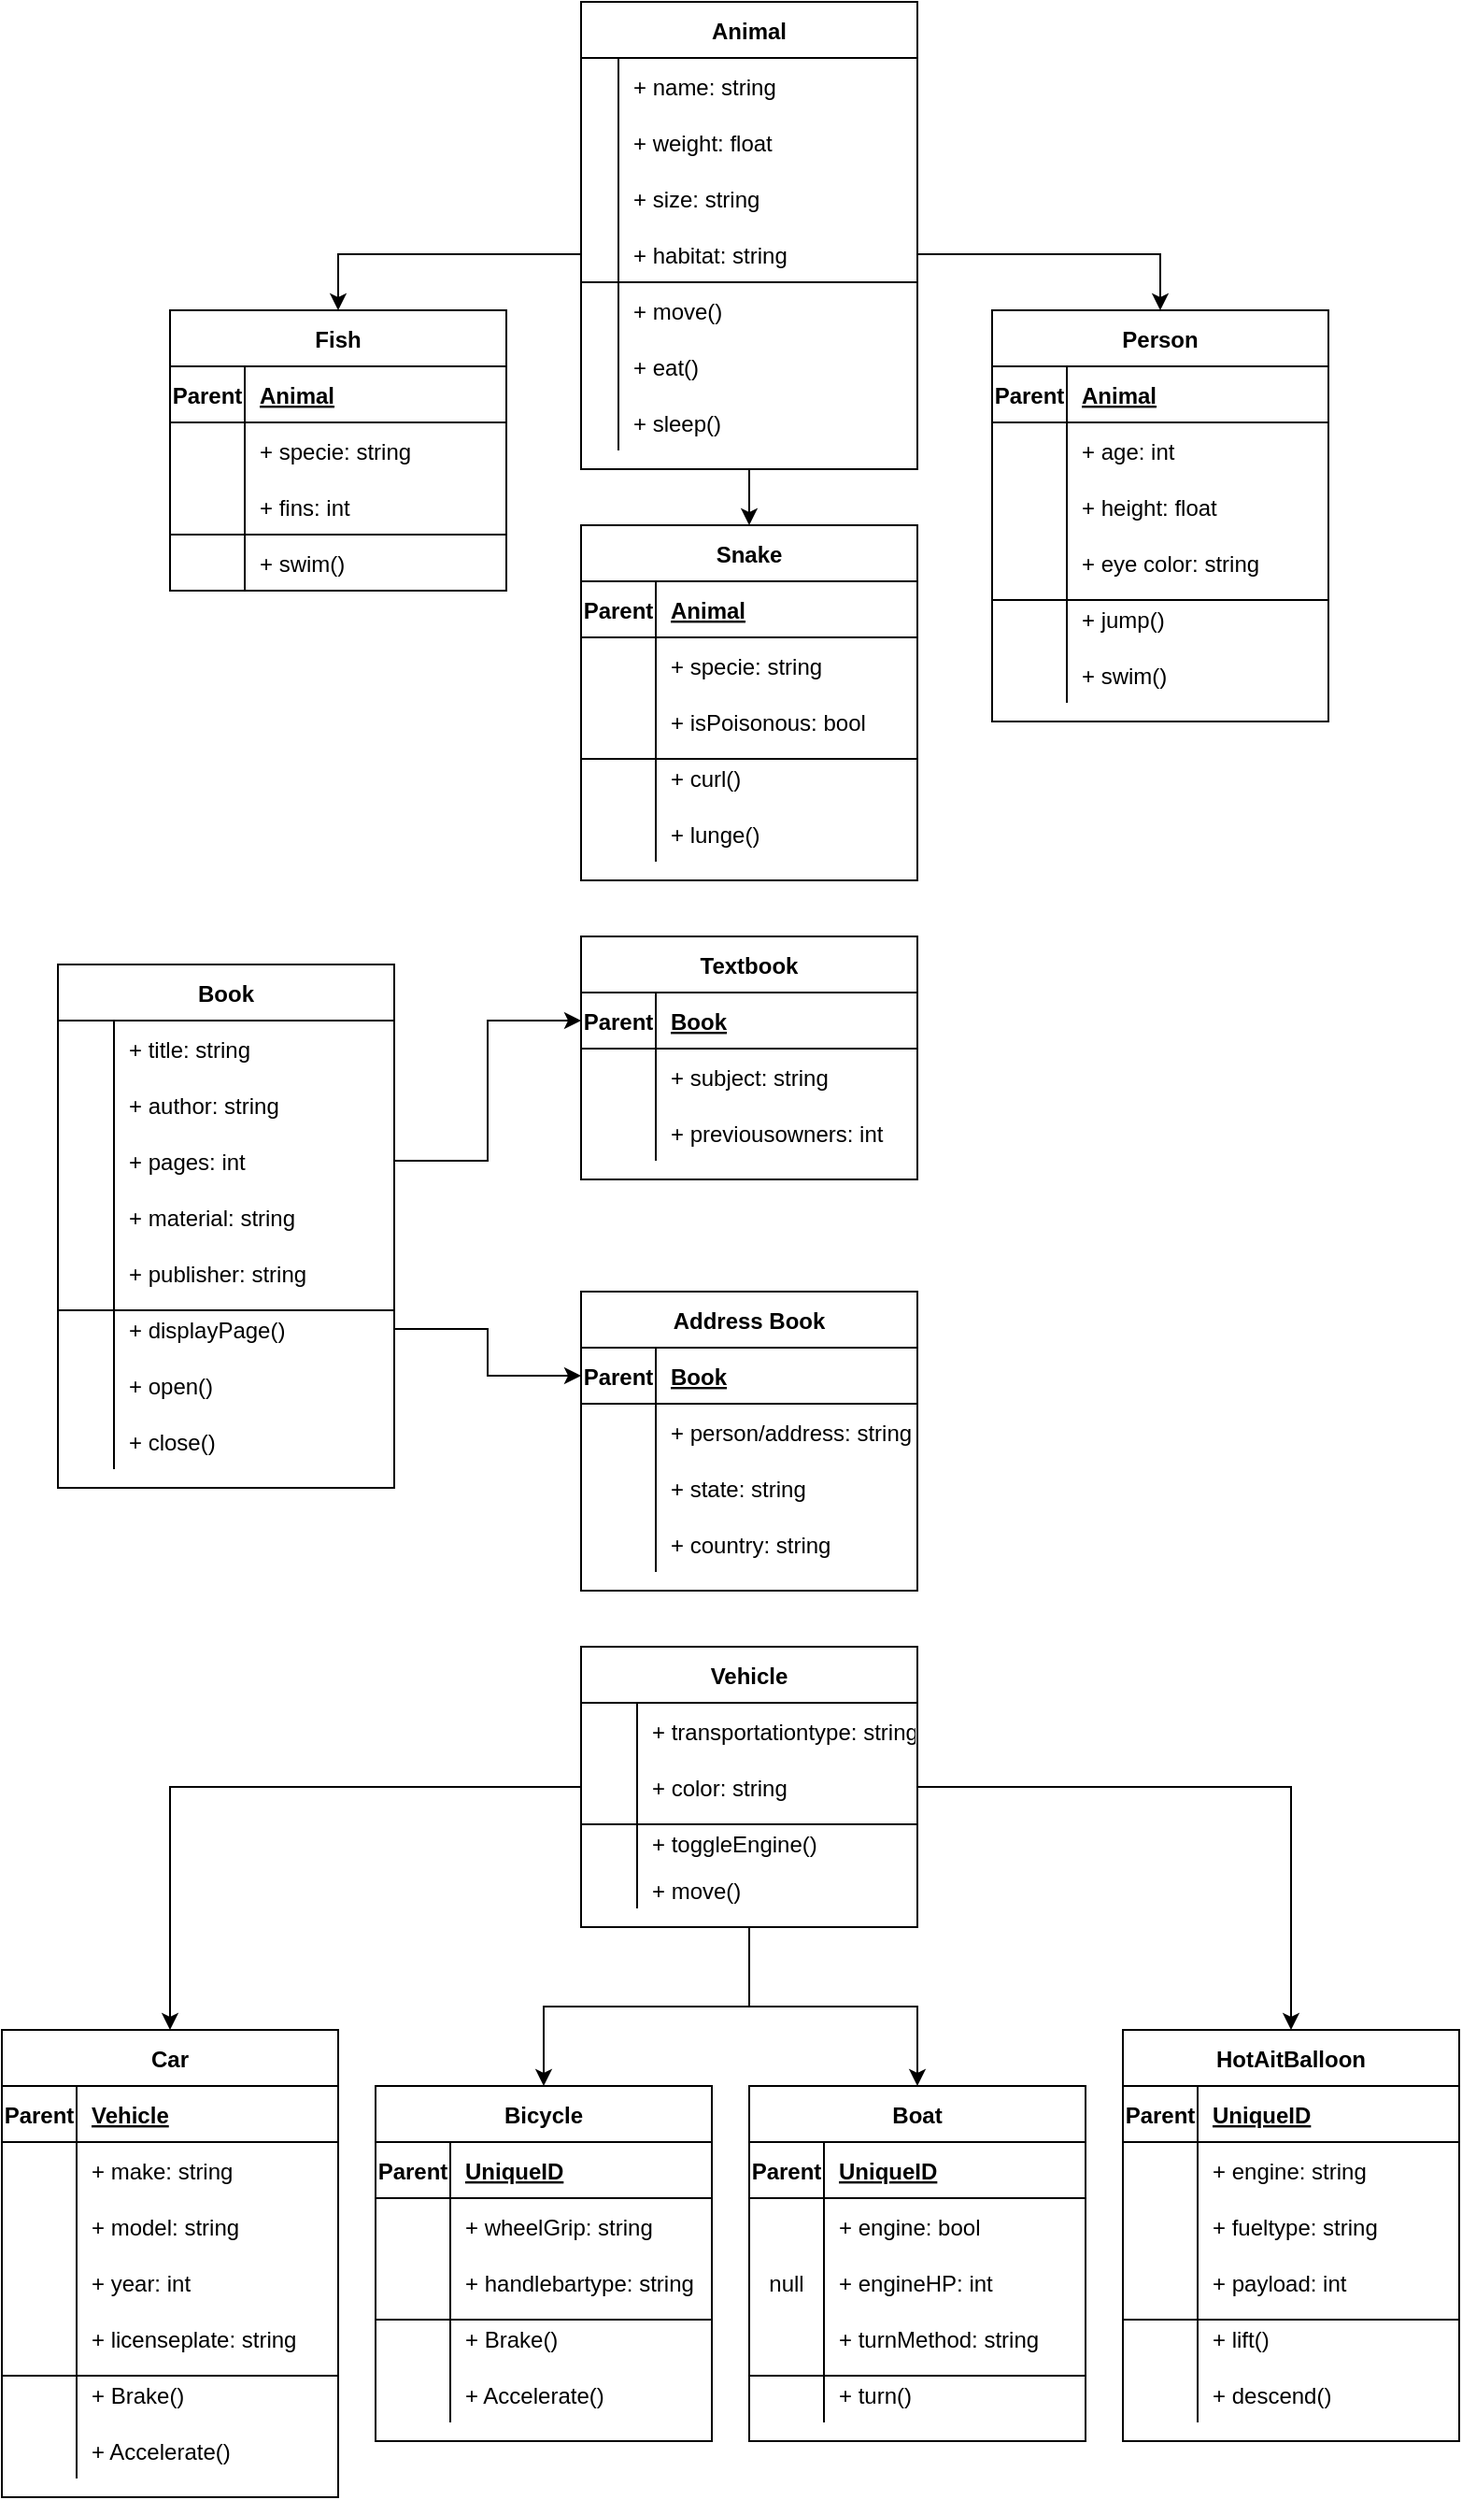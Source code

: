 <mxfile version="16.0.3" type="device"><diagram id="11eAY7LggXOCiXZpZwBE" name="Page-1"><mxGraphModel dx="828" dy="771" grid="1" gridSize="10" guides="1" tooltips="1" connect="1" arrows="1" fold="1" page="1" pageScale="1" pageWidth="850" pageHeight="1100" math="0" shadow="0"><root><mxCell id="0"/><mxCell id="1" parent="0"/><mxCell id="zavclVzqdEcv5RcL6arH-59" style="edgeStyle=orthogonalEdgeStyle;rounded=0;orthogonalLoop=1;jettySize=auto;html=1;exitX=0.5;exitY=1;exitDx=0;exitDy=0;entryX=0.5;entryY=0;entryDx=0;entryDy=0;" edge="1" parent="1" source="zavclVzqdEcv5RcL6arH-1" target="zavclVzqdEcv5RcL6arH-40"><mxGeometry relative="1" as="geometry"/></mxCell><mxCell id="zavclVzqdEcv5RcL6arH-1" value="Animal" style="shape=table;startSize=30;container=1;collapsible=1;childLayout=tableLayout;fixedRows=1;rowLines=0;fontStyle=1;align=center;resizeLast=1;" vertex="1" parent="1"><mxGeometry x="320" y="35" width="180" height="250" as="geometry"/></mxCell><mxCell id="zavclVzqdEcv5RcL6arH-54" value="" style="shape=partialRectangle;collapsible=0;dropTarget=0;pointerEvents=0;fillColor=none;top=0;left=0;bottom=0;right=0;points=[[0,0.5],[1,0.5]];portConstraint=eastwest;" vertex="1" parent="zavclVzqdEcv5RcL6arH-1"><mxGeometry y="30" width="180" height="30" as="geometry"/></mxCell><mxCell id="zavclVzqdEcv5RcL6arH-55" value="" style="shape=partialRectangle;connectable=0;fillColor=none;top=0;left=0;bottom=0;right=0;editable=1;overflow=hidden;" vertex="1" parent="zavclVzqdEcv5RcL6arH-54"><mxGeometry width="20" height="30" as="geometry"><mxRectangle width="20" height="30" as="alternateBounds"/></mxGeometry></mxCell><mxCell id="zavclVzqdEcv5RcL6arH-56" value="+ name: string" style="shape=partialRectangle;connectable=0;fillColor=none;top=0;left=0;bottom=0;right=0;align=left;spacingLeft=6;overflow=hidden;" vertex="1" parent="zavclVzqdEcv5RcL6arH-54"><mxGeometry x="20" width="160" height="30" as="geometry"><mxRectangle width="160" height="30" as="alternateBounds"/></mxGeometry></mxCell><mxCell id="zavclVzqdEcv5RcL6arH-69" value="" style="shape=partialRectangle;collapsible=0;dropTarget=0;pointerEvents=0;fillColor=none;top=0;left=0;bottom=0;right=0;points=[[0,0.5],[1,0.5]];portConstraint=eastwest;" vertex="1" parent="zavclVzqdEcv5RcL6arH-1"><mxGeometry y="60" width="180" height="30" as="geometry"/></mxCell><mxCell id="zavclVzqdEcv5RcL6arH-70" value="" style="shape=partialRectangle;connectable=0;fillColor=none;top=0;left=0;bottom=0;right=0;editable=1;overflow=hidden;" vertex="1" parent="zavclVzqdEcv5RcL6arH-69"><mxGeometry width="20" height="30" as="geometry"><mxRectangle width="20" height="30" as="alternateBounds"/></mxGeometry></mxCell><mxCell id="zavclVzqdEcv5RcL6arH-71" value="+ weight: float" style="shape=partialRectangle;connectable=0;fillColor=none;top=0;left=0;bottom=0;right=0;align=left;spacingLeft=6;overflow=hidden;" vertex="1" parent="zavclVzqdEcv5RcL6arH-69"><mxGeometry x="20" width="160" height="30" as="geometry"><mxRectangle width="160" height="30" as="alternateBounds"/></mxGeometry></mxCell><mxCell id="zavclVzqdEcv5RcL6arH-73" value="" style="shape=partialRectangle;collapsible=0;dropTarget=0;pointerEvents=0;fillColor=none;top=0;left=0;bottom=0;right=0;points=[[0,0.5],[1,0.5]];portConstraint=eastwest;" vertex="1" parent="zavclVzqdEcv5RcL6arH-1"><mxGeometry y="90" width="180" height="30" as="geometry"/></mxCell><mxCell id="zavclVzqdEcv5RcL6arH-74" value="" style="shape=partialRectangle;connectable=0;fillColor=none;top=0;left=0;bottom=0;right=0;editable=1;overflow=hidden;" vertex="1" parent="zavclVzqdEcv5RcL6arH-73"><mxGeometry width="20" height="30" as="geometry"><mxRectangle width="20" height="30" as="alternateBounds"/></mxGeometry></mxCell><mxCell id="zavclVzqdEcv5RcL6arH-75" value="+ size: string" style="shape=partialRectangle;connectable=0;fillColor=none;top=0;left=0;bottom=0;right=0;align=left;spacingLeft=6;overflow=hidden;" vertex="1" parent="zavclVzqdEcv5RcL6arH-73"><mxGeometry x="20" width="160" height="30" as="geometry"><mxRectangle width="160" height="30" as="alternateBounds"/></mxGeometry></mxCell><mxCell id="zavclVzqdEcv5RcL6arH-5" value="" style="shape=partialRectangle;collapsible=0;dropTarget=0;pointerEvents=0;fillColor=none;top=0;left=0;bottom=1;right=0;points=[[0,0.5],[1,0.5]];portConstraint=eastwest;" vertex="1" parent="zavclVzqdEcv5RcL6arH-1"><mxGeometry y="120" width="180" height="30" as="geometry"/></mxCell><mxCell id="zavclVzqdEcv5RcL6arH-6" value="" style="shape=partialRectangle;connectable=0;fillColor=none;top=0;left=0;bottom=0;right=0;fontStyle=1;overflow=hidden;" vertex="1" parent="zavclVzqdEcv5RcL6arH-5"><mxGeometry width="20" height="30" as="geometry"><mxRectangle width="20" height="30" as="alternateBounds"/></mxGeometry></mxCell><mxCell id="zavclVzqdEcv5RcL6arH-7" value="+ habitat: string" style="shape=partialRectangle;connectable=0;fillColor=none;top=0;left=0;bottom=0;right=0;align=left;spacingLeft=6;fontStyle=0;overflow=hidden;" vertex="1" parent="zavclVzqdEcv5RcL6arH-5"><mxGeometry x="20" width="160" height="30" as="geometry"><mxRectangle width="160" height="30" as="alternateBounds"/></mxGeometry></mxCell><mxCell id="zavclVzqdEcv5RcL6arH-62" value="" style="shape=partialRectangle;collapsible=0;dropTarget=0;pointerEvents=0;fillColor=none;top=0;left=0;bottom=0;right=0;points=[[0,0.5],[1,0.5]];portConstraint=eastwest;" vertex="1" parent="zavclVzqdEcv5RcL6arH-1"><mxGeometry y="150" width="180" height="30" as="geometry"/></mxCell><mxCell id="zavclVzqdEcv5RcL6arH-63" value="" style="shape=partialRectangle;connectable=0;fillColor=none;top=0;left=0;bottom=0;right=0;editable=1;overflow=hidden;" vertex="1" parent="zavclVzqdEcv5RcL6arH-62"><mxGeometry width="20" height="30" as="geometry"><mxRectangle width="20" height="30" as="alternateBounds"/></mxGeometry></mxCell><mxCell id="zavclVzqdEcv5RcL6arH-64" value="+ move()" style="shape=partialRectangle;connectable=0;fillColor=none;top=0;left=0;bottom=0;right=0;align=left;spacingLeft=6;overflow=hidden;" vertex="1" parent="zavclVzqdEcv5RcL6arH-62"><mxGeometry x="20" width="160" height="30" as="geometry"><mxRectangle width="160" height="30" as="alternateBounds"/></mxGeometry></mxCell><mxCell id="zavclVzqdEcv5RcL6arH-8" value="" style="shape=partialRectangle;collapsible=0;dropTarget=0;pointerEvents=0;fillColor=none;top=0;left=0;bottom=0;right=0;points=[[0,0.5],[1,0.5]];portConstraint=eastwest;" vertex="1" parent="zavclVzqdEcv5RcL6arH-1"><mxGeometry y="180" width="180" height="30" as="geometry"/></mxCell><mxCell id="zavclVzqdEcv5RcL6arH-9" value="" style="shape=partialRectangle;connectable=0;fillColor=none;top=0;left=0;bottom=0;right=0;editable=1;overflow=hidden;" vertex="1" parent="zavclVzqdEcv5RcL6arH-8"><mxGeometry width="20" height="30" as="geometry"><mxRectangle width="20" height="30" as="alternateBounds"/></mxGeometry></mxCell><mxCell id="zavclVzqdEcv5RcL6arH-10" value="+ eat()" style="shape=partialRectangle;connectable=0;fillColor=none;top=0;left=0;bottom=0;right=0;align=left;spacingLeft=6;overflow=hidden;" vertex="1" parent="zavclVzqdEcv5RcL6arH-8"><mxGeometry x="20" width="160" height="30" as="geometry"><mxRectangle width="160" height="30" as="alternateBounds"/></mxGeometry></mxCell><mxCell id="zavclVzqdEcv5RcL6arH-11" value="" style="shape=partialRectangle;collapsible=0;dropTarget=0;pointerEvents=0;fillColor=none;top=0;left=0;bottom=0;right=0;points=[[0,0.5],[1,0.5]];portConstraint=eastwest;" vertex="1" parent="zavclVzqdEcv5RcL6arH-1"><mxGeometry y="210" width="180" height="30" as="geometry"/></mxCell><mxCell id="zavclVzqdEcv5RcL6arH-12" value="" style="shape=partialRectangle;connectable=0;fillColor=none;top=0;left=0;bottom=0;right=0;editable=1;overflow=hidden;" vertex="1" parent="zavclVzqdEcv5RcL6arH-11"><mxGeometry width="20" height="30" as="geometry"><mxRectangle width="20" height="30" as="alternateBounds"/></mxGeometry></mxCell><mxCell id="zavclVzqdEcv5RcL6arH-13" value="+ sleep()" style="shape=partialRectangle;connectable=0;fillColor=none;top=0;left=0;bottom=0;right=0;align=left;spacingLeft=6;overflow=hidden;" vertex="1" parent="zavclVzqdEcv5RcL6arH-11"><mxGeometry x="20" width="160" height="30" as="geometry"><mxRectangle width="160" height="30" as="alternateBounds"/></mxGeometry></mxCell><mxCell id="zavclVzqdEcv5RcL6arH-14" value="Fish" style="shape=table;startSize=30;container=1;collapsible=1;childLayout=tableLayout;fixedRows=1;rowLines=0;fontStyle=1;align=center;resizeLast=1;" vertex="1" parent="1"><mxGeometry x="100" y="200" width="180" height="150" as="geometry"/></mxCell><mxCell id="zavclVzqdEcv5RcL6arH-15" value="" style="shape=partialRectangle;collapsible=0;dropTarget=0;pointerEvents=0;fillColor=none;top=0;left=0;bottom=1;right=0;points=[[0,0.5],[1,0.5]];portConstraint=eastwest;" vertex="1" parent="zavclVzqdEcv5RcL6arH-14"><mxGeometry y="30" width="180" height="30" as="geometry"/></mxCell><mxCell id="zavclVzqdEcv5RcL6arH-16" value="Parent" style="shape=partialRectangle;connectable=0;fillColor=none;top=0;left=0;bottom=0;right=0;fontStyle=1;overflow=hidden;" vertex="1" parent="zavclVzqdEcv5RcL6arH-15"><mxGeometry width="40" height="30" as="geometry"><mxRectangle width="40" height="30" as="alternateBounds"/></mxGeometry></mxCell><mxCell id="zavclVzqdEcv5RcL6arH-17" value="Animal" style="shape=partialRectangle;connectable=0;fillColor=none;top=0;left=0;bottom=0;right=0;align=left;spacingLeft=6;fontStyle=5;overflow=hidden;" vertex="1" parent="zavclVzqdEcv5RcL6arH-15"><mxGeometry x="40" width="140" height="30" as="geometry"><mxRectangle width="140" height="30" as="alternateBounds"/></mxGeometry></mxCell><mxCell id="zavclVzqdEcv5RcL6arH-18" value="" style="shape=partialRectangle;collapsible=0;dropTarget=0;pointerEvents=0;fillColor=none;top=0;left=0;bottom=0;right=0;points=[[0,0.5],[1,0.5]];portConstraint=eastwest;" vertex="1" parent="zavclVzqdEcv5RcL6arH-14"><mxGeometry y="60" width="180" height="30" as="geometry"/></mxCell><mxCell id="zavclVzqdEcv5RcL6arH-19" value="" style="shape=partialRectangle;connectable=0;fillColor=none;top=0;left=0;bottom=0;right=0;editable=1;overflow=hidden;" vertex="1" parent="zavclVzqdEcv5RcL6arH-18"><mxGeometry width="40" height="30" as="geometry"><mxRectangle width="40" height="30" as="alternateBounds"/></mxGeometry></mxCell><mxCell id="zavclVzqdEcv5RcL6arH-20" value="+ specie: string" style="shape=partialRectangle;connectable=0;fillColor=none;top=0;left=0;bottom=0;right=0;align=left;spacingLeft=6;overflow=hidden;" vertex="1" parent="zavclVzqdEcv5RcL6arH-18"><mxGeometry x="40" width="140" height="30" as="geometry"><mxRectangle width="140" height="30" as="alternateBounds"/></mxGeometry></mxCell><mxCell id="zavclVzqdEcv5RcL6arH-24" value="" style="shape=partialRectangle;collapsible=0;dropTarget=0;pointerEvents=0;fillColor=none;top=0;left=0;bottom=0;right=0;points=[[0,0.5],[1,0.5]];portConstraint=eastwest;" vertex="1" parent="zavclVzqdEcv5RcL6arH-14"><mxGeometry y="90" width="180" height="30" as="geometry"/></mxCell><mxCell id="zavclVzqdEcv5RcL6arH-25" value="" style="shape=partialRectangle;connectable=0;fillColor=none;top=0;left=0;bottom=0;right=0;editable=1;overflow=hidden;" vertex="1" parent="zavclVzqdEcv5RcL6arH-24"><mxGeometry width="40" height="30" as="geometry"><mxRectangle width="40" height="30" as="alternateBounds"/></mxGeometry></mxCell><mxCell id="zavclVzqdEcv5RcL6arH-26" value="+ fins: int" style="shape=partialRectangle;connectable=0;fillColor=none;top=0;left=0;bottom=0;right=0;align=left;spacingLeft=6;overflow=hidden;" vertex="1" parent="zavclVzqdEcv5RcL6arH-24"><mxGeometry x="40" width="140" height="30" as="geometry"><mxRectangle width="140" height="30" as="alternateBounds"/></mxGeometry></mxCell><mxCell id="zavclVzqdEcv5RcL6arH-78" value="" style="shape=partialRectangle;collapsible=0;dropTarget=0;pointerEvents=0;fillColor=none;top=0;left=0;bottom=0;right=0;points=[[0,0.5],[1,0.5]];portConstraint=eastwest;" vertex="1" parent="zavclVzqdEcv5RcL6arH-14"><mxGeometry y="120" width="180" height="30" as="geometry"/></mxCell><mxCell id="zavclVzqdEcv5RcL6arH-79" value="" style="shape=partialRectangle;connectable=0;fillColor=none;top=0;left=0;bottom=0;right=0;editable=1;overflow=hidden;" vertex="1" parent="zavclVzqdEcv5RcL6arH-78"><mxGeometry width="40" height="30" as="geometry"><mxRectangle width="40" height="30" as="alternateBounds"/></mxGeometry></mxCell><mxCell id="zavclVzqdEcv5RcL6arH-80" value="+ swim()" style="shape=partialRectangle;connectable=0;fillColor=none;top=0;left=0;bottom=0;right=0;align=left;spacingLeft=6;overflow=hidden;" vertex="1" parent="zavclVzqdEcv5RcL6arH-78"><mxGeometry x="40" width="140" height="30" as="geometry"><mxRectangle width="140" height="30" as="alternateBounds"/></mxGeometry></mxCell><mxCell id="zavclVzqdEcv5RcL6arH-27" value="Person" style="shape=table;startSize=30;container=1;collapsible=1;childLayout=tableLayout;fixedRows=1;rowLines=0;fontStyle=1;align=center;resizeLast=1;" vertex="1" parent="1"><mxGeometry x="540" y="200" width="180" height="220" as="geometry"/></mxCell><mxCell id="zavclVzqdEcv5RcL6arH-28" value="" style="shape=partialRectangle;collapsible=0;dropTarget=0;pointerEvents=0;fillColor=none;top=0;left=0;bottom=1;right=0;points=[[0,0.5],[1,0.5]];portConstraint=eastwest;" vertex="1" parent="zavclVzqdEcv5RcL6arH-27"><mxGeometry y="30" width="180" height="30" as="geometry"/></mxCell><mxCell id="zavclVzqdEcv5RcL6arH-29" value="Parent" style="shape=partialRectangle;connectable=0;fillColor=none;top=0;left=0;bottom=0;right=0;fontStyle=1;overflow=hidden;" vertex="1" parent="zavclVzqdEcv5RcL6arH-28"><mxGeometry width="40" height="30" as="geometry"><mxRectangle width="40" height="30" as="alternateBounds"/></mxGeometry></mxCell><mxCell id="zavclVzqdEcv5RcL6arH-30" value="Animal" style="shape=partialRectangle;connectable=0;fillColor=none;top=0;left=0;bottom=0;right=0;align=left;spacingLeft=6;fontStyle=5;overflow=hidden;" vertex="1" parent="zavclVzqdEcv5RcL6arH-28"><mxGeometry x="40" width="140" height="30" as="geometry"><mxRectangle width="140" height="30" as="alternateBounds"/></mxGeometry></mxCell><mxCell id="zavclVzqdEcv5RcL6arH-31" value="" style="shape=partialRectangle;collapsible=0;dropTarget=0;pointerEvents=0;fillColor=none;top=0;left=0;bottom=0;right=0;points=[[0,0.5],[1,0.5]];portConstraint=eastwest;" vertex="1" parent="zavclVzqdEcv5RcL6arH-27"><mxGeometry y="60" width="180" height="30" as="geometry"/></mxCell><mxCell id="zavclVzqdEcv5RcL6arH-32" value="" style="shape=partialRectangle;connectable=0;fillColor=none;top=0;left=0;bottom=0;right=0;editable=1;overflow=hidden;" vertex="1" parent="zavclVzqdEcv5RcL6arH-31"><mxGeometry width="40" height="30" as="geometry"><mxRectangle width="40" height="30" as="alternateBounds"/></mxGeometry></mxCell><mxCell id="zavclVzqdEcv5RcL6arH-33" value="+ age: int" style="shape=partialRectangle;connectable=0;fillColor=none;top=0;left=0;bottom=0;right=0;align=left;spacingLeft=6;overflow=hidden;" vertex="1" parent="zavclVzqdEcv5RcL6arH-31"><mxGeometry x="40" width="140" height="30" as="geometry"><mxRectangle width="140" height="30" as="alternateBounds"/></mxGeometry></mxCell><mxCell id="zavclVzqdEcv5RcL6arH-34" value="" style="shape=partialRectangle;collapsible=0;dropTarget=0;pointerEvents=0;fillColor=none;top=0;left=0;bottom=0;right=0;points=[[0,0.5],[1,0.5]];portConstraint=eastwest;" vertex="1" parent="zavclVzqdEcv5RcL6arH-27"><mxGeometry y="90" width="180" height="30" as="geometry"/></mxCell><mxCell id="zavclVzqdEcv5RcL6arH-35" value="" style="shape=partialRectangle;connectable=0;fillColor=none;top=0;left=0;bottom=0;right=0;editable=1;overflow=hidden;" vertex="1" parent="zavclVzqdEcv5RcL6arH-34"><mxGeometry width="40" height="30" as="geometry"><mxRectangle width="40" height="30" as="alternateBounds"/></mxGeometry></mxCell><mxCell id="zavclVzqdEcv5RcL6arH-36" value="+ height: float" style="shape=partialRectangle;connectable=0;fillColor=none;top=0;left=0;bottom=0;right=0;align=left;spacingLeft=6;overflow=hidden;" vertex="1" parent="zavclVzqdEcv5RcL6arH-34"><mxGeometry x="40" width="140" height="30" as="geometry"><mxRectangle width="140" height="30" as="alternateBounds"/></mxGeometry></mxCell><mxCell id="zavclVzqdEcv5RcL6arH-37" value="" style="shape=partialRectangle;collapsible=0;dropTarget=0;pointerEvents=0;fillColor=none;top=0;left=0;bottom=0;right=0;points=[[0,0.5],[1,0.5]];portConstraint=eastwest;" vertex="1" parent="zavclVzqdEcv5RcL6arH-27"><mxGeometry y="120" width="180" height="30" as="geometry"/></mxCell><mxCell id="zavclVzqdEcv5RcL6arH-38" value="" style="shape=partialRectangle;connectable=0;fillColor=none;top=0;left=0;bottom=0;right=0;editable=1;overflow=hidden;" vertex="1" parent="zavclVzqdEcv5RcL6arH-37"><mxGeometry width="40" height="30" as="geometry"><mxRectangle width="40" height="30" as="alternateBounds"/></mxGeometry></mxCell><mxCell id="zavclVzqdEcv5RcL6arH-39" value="+ eye color: string" style="shape=partialRectangle;connectable=0;fillColor=none;top=0;left=0;bottom=0;right=0;align=left;spacingLeft=6;overflow=hidden;" vertex="1" parent="zavclVzqdEcv5RcL6arH-37"><mxGeometry x="40" width="140" height="30" as="geometry"><mxRectangle width="140" height="30" as="alternateBounds"/></mxGeometry></mxCell><mxCell id="zavclVzqdEcv5RcL6arH-98" value="" style="shape=partialRectangle;collapsible=0;dropTarget=0;pointerEvents=0;fillColor=none;top=0;left=0;bottom=0;right=0;points=[[0,0.5],[1,0.5]];portConstraint=eastwest;" vertex="1" parent="zavclVzqdEcv5RcL6arH-27"><mxGeometry y="150" width="180" height="30" as="geometry"/></mxCell><mxCell id="zavclVzqdEcv5RcL6arH-99" value="" style="shape=partialRectangle;connectable=0;fillColor=none;top=0;left=0;bottom=0;right=0;editable=1;overflow=hidden;" vertex="1" parent="zavclVzqdEcv5RcL6arH-98"><mxGeometry width="40" height="30" as="geometry"><mxRectangle width="40" height="30" as="alternateBounds"/></mxGeometry></mxCell><mxCell id="zavclVzqdEcv5RcL6arH-100" value="+ jump()" style="shape=partialRectangle;connectable=0;fillColor=none;top=0;left=0;bottom=0;right=0;align=left;spacingLeft=6;overflow=hidden;" vertex="1" parent="zavclVzqdEcv5RcL6arH-98"><mxGeometry x="40" width="140" height="30" as="geometry"><mxRectangle width="140" height="30" as="alternateBounds"/></mxGeometry></mxCell><mxCell id="zavclVzqdEcv5RcL6arH-102" value="" style="shape=partialRectangle;collapsible=0;dropTarget=0;pointerEvents=0;fillColor=none;top=0;left=0;bottom=0;right=0;points=[[0,0.5],[1,0.5]];portConstraint=eastwest;" vertex="1" parent="zavclVzqdEcv5RcL6arH-27"><mxGeometry y="180" width="180" height="30" as="geometry"/></mxCell><mxCell id="zavclVzqdEcv5RcL6arH-103" value="" style="shape=partialRectangle;connectable=0;fillColor=none;top=0;left=0;bottom=0;right=0;editable=1;overflow=hidden;" vertex="1" parent="zavclVzqdEcv5RcL6arH-102"><mxGeometry width="40" height="30" as="geometry"><mxRectangle width="40" height="30" as="alternateBounds"/></mxGeometry></mxCell><mxCell id="zavclVzqdEcv5RcL6arH-104" value="+ swim()" style="shape=partialRectangle;connectable=0;fillColor=none;top=0;left=0;bottom=0;right=0;align=left;spacingLeft=6;overflow=hidden;" vertex="1" parent="zavclVzqdEcv5RcL6arH-102"><mxGeometry x="40" width="140" height="30" as="geometry"><mxRectangle width="140" height="30" as="alternateBounds"/></mxGeometry></mxCell><mxCell id="zavclVzqdEcv5RcL6arH-40" value="Snake" style="shape=table;startSize=30;container=1;collapsible=1;childLayout=tableLayout;fixedRows=1;rowLines=0;fontStyle=1;align=center;resizeLast=1;" vertex="1" parent="1"><mxGeometry x="320" y="315" width="180" height="190" as="geometry"/></mxCell><mxCell id="zavclVzqdEcv5RcL6arH-41" value="" style="shape=partialRectangle;collapsible=0;dropTarget=0;pointerEvents=0;fillColor=none;top=0;left=0;bottom=1;right=0;points=[[0,0.5],[1,0.5]];portConstraint=eastwest;" vertex="1" parent="zavclVzqdEcv5RcL6arH-40"><mxGeometry y="30" width="180" height="30" as="geometry"/></mxCell><mxCell id="zavclVzqdEcv5RcL6arH-42" value="Parent" style="shape=partialRectangle;connectable=0;fillColor=none;top=0;left=0;bottom=0;right=0;fontStyle=1;overflow=hidden;" vertex="1" parent="zavclVzqdEcv5RcL6arH-41"><mxGeometry width="40" height="30" as="geometry"><mxRectangle width="40" height="30" as="alternateBounds"/></mxGeometry></mxCell><mxCell id="zavclVzqdEcv5RcL6arH-43" value="Animal" style="shape=partialRectangle;connectable=0;fillColor=none;top=0;left=0;bottom=0;right=0;align=left;spacingLeft=6;fontStyle=5;overflow=hidden;" vertex="1" parent="zavclVzqdEcv5RcL6arH-41"><mxGeometry x="40" width="140" height="30" as="geometry"><mxRectangle width="140" height="30" as="alternateBounds"/></mxGeometry></mxCell><mxCell id="zavclVzqdEcv5RcL6arH-44" value="" style="shape=partialRectangle;collapsible=0;dropTarget=0;pointerEvents=0;fillColor=none;top=0;left=0;bottom=0;right=0;points=[[0,0.5],[1,0.5]];portConstraint=eastwest;" vertex="1" parent="zavclVzqdEcv5RcL6arH-40"><mxGeometry y="60" width="180" height="30" as="geometry"/></mxCell><mxCell id="zavclVzqdEcv5RcL6arH-45" value="" style="shape=partialRectangle;connectable=0;fillColor=none;top=0;left=0;bottom=0;right=0;editable=1;overflow=hidden;" vertex="1" parent="zavclVzqdEcv5RcL6arH-44"><mxGeometry width="40" height="30" as="geometry"><mxRectangle width="40" height="30" as="alternateBounds"/></mxGeometry></mxCell><mxCell id="zavclVzqdEcv5RcL6arH-46" value="+ specie: string" style="shape=partialRectangle;connectable=0;fillColor=none;top=0;left=0;bottom=0;right=0;align=left;spacingLeft=6;overflow=hidden;" vertex="1" parent="zavclVzqdEcv5RcL6arH-44"><mxGeometry x="40" width="140" height="30" as="geometry"><mxRectangle width="140" height="30" as="alternateBounds"/></mxGeometry></mxCell><mxCell id="zavclVzqdEcv5RcL6arH-47" value="" style="shape=partialRectangle;collapsible=0;dropTarget=0;pointerEvents=0;fillColor=none;top=0;left=0;bottom=0;right=0;points=[[0,0.5],[1,0.5]];portConstraint=eastwest;" vertex="1" parent="zavclVzqdEcv5RcL6arH-40"><mxGeometry y="90" width="180" height="30" as="geometry"/></mxCell><mxCell id="zavclVzqdEcv5RcL6arH-48" value="" style="shape=partialRectangle;connectable=0;fillColor=none;top=0;left=0;bottom=0;right=0;editable=1;overflow=hidden;" vertex="1" parent="zavclVzqdEcv5RcL6arH-47"><mxGeometry width="40" height="30" as="geometry"><mxRectangle width="40" height="30" as="alternateBounds"/></mxGeometry></mxCell><mxCell id="zavclVzqdEcv5RcL6arH-49" value="+ isPoisonous: bool" style="shape=partialRectangle;connectable=0;fillColor=none;top=0;left=0;bottom=0;right=0;align=left;spacingLeft=6;overflow=hidden;" vertex="1" parent="zavclVzqdEcv5RcL6arH-47"><mxGeometry x="40" width="140" height="30" as="geometry"><mxRectangle width="140" height="30" as="alternateBounds"/></mxGeometry></mxCell><mxCell id="zavclVzqdEcv5RcL6arH-50" value="" style="shape=partialRectangle;collapsible=0;dropTarget=0;pointerEvents=0;fillColor=none;top=0;left=0;bottom=0;right=0;points=[[0,0.5],[1,0.5]];portConstraint=eastwest;" vertex="1" parent="zavclVzqdEcv5RcL6arH-40"><mxGeometry y="120" width="180" height="30" as="geometry"/></mxCell><mxCell id="zavclVzqdEcv5RcL6arH-51" value="" style="shape=partialRectangle;connectable=0;fillColor=none;top=0;left=0;bottom=0;right=0;editable=1;overflow=hidden;" vertex="1" parent="zavclVzqdEcv5RcL6arH-50"><mxGeometry width="40" height="30" as="geometry"><mxRectangle width="40" height="30" as="alternateBounds"/></mxGeometry></mxCell><mxCell id="zavclVzqdEcv5RcL6arH-52" value="+ curl()" style="shape=partialRectangle;connectable=0;fillColor=none;top=0;left=0;bottom=0;right=0;align=left;spacingLeft=6;overflow=hidden;" vertex="1" parent="zavclVzqdEcv5RcL6arH-50"><mxGeometry x="40" width="140" height="30" as="geometry"><mxRectangle width="140" height="30" as="alternateBounds"/></mxGeometry></mxCell><mxCell id="zavclVzqdEcv5RcL6arH-86" value="" style="shape=partialRectangle;collapsible=0;dropTarget=0;pointerEvents=0;fillColor=none;top=0;left=0;bottom=0;right=0;points=[[0,0.5],[1,0.5]];portConstraint=eastwest;" vertex="1" parent="zavclVzqdEcv5RcL6arH-40"><mxGeometry y="150" width="180" height="30" as="geometry"/></mxCell><mxCell id="zavclVzqdEcv5RcL6arH-87" value="" style="shape=partialRectangle;connectable=0;fillColor=none;top=0;left=0;bottom=0;right=0;editable=1;overflow=hidden;" vertex="1" parent="zavclVzqdEcv5RcL6arH-86"><mxGeometry width="40" height="30" as="geometry"><mxRectangle width="40" height="30" as="alternateBounds"/></mxGeometry></mxCell><mxCell id="zavclVzqdEcv5RcL6arH-88" value="+ lunge()" style="shape=partialRectangle;connectable=0;fillColor=none;top=0;left=0;bottom=0;right=0;align=left;spacingLeft=6;overflow=hidden;" vertex="1" parent="zavclVzqdEcv5RcL6arH-86"><mxGeometry x="40" width="140" height="30" as="geometry"><mxRectangle width="140" height="30" as="alternateBounds"/></mxGeometry></mxCell><mxCell id="zavclVzqdEcv5RcL6arH-58" style="edgeStyle=orthogonalEdgeStyle;rounded=0;orthogonalLoop=1;jettySize=auto;html=1;" edge="1" parent="1" source="zavclVzqdEcv5RcL6arH-5" target="zavclVzqdEcv5RcL6arH-14"><mxGeometry relative="1" as="geometry"/></mxCell><mxCell id="zavclVzqdEcv5RcL6arH-60" style="edgeStyle=orthogonalEdgeStyle;rounded=0;orthogonalLoop=1;jettySize=auto;html=1;exitX=1;exitY=0.5;exitDx=0;exitDy=0;" edge="1" parent="1" source="zavclVzqdEcv5RcL6arH-5" target="zavclVzqdEcv5RcL6arH-27"><mxGeometry relative="1" as="geometry"/></mxCell><mxCell id="zavclVzqdEcv5RcL6arH-77" value="" style="line;strokeWidth=1;rotatable=0;dashed=0;labelPosition=right;align=left;verticalAlign=middle;spacingTop=0;spacingLeft=6;points=[];portConstraint=eastwest;" vertex="1" parent="1"><mxGeometry x="100" y="315" width="180" height="10" as="geometry"/></mxCell><mxCell id="zavclVzqdEcv5RcL6arH-85" value="" style="line;strokeWidth=1;rotatable=0;dashed=0;labelPosition=right;align=left;verticalAlign=middle;spacingTop=0;spacingLeft=6;points=[];portConstraint=eastwest;" vertex="1" parent="1"><mxGeometry x="320" y="435" width="180" height="10" as="geometry"/></mxCell><mxCell id="zavclVzqdEcv5RcL6arH-101" value="" style="line;strokeWidth=1;rotatable=0;dashed=0;labelPosition=right;align=left;verticalAlign=middle;spacingTop=0;spacingLeft=6;points=[];portConstraint=eastwest;" vertex="1" parent="1"><mxGeometry x="540" y="350" width="180" height="10" as="geometry"/></mxCell><mxCell id="zavclVzqdEcv5RcL6arH-105" value="Book" style="shape=table;startSize=30;container=1;collapsible=1;childLayout=tableLayout;fixedRows=1;rowLines=0;fontStyle=1;align=center;resizeLast=1;" vertex="1" parent="1"><mxGeometry x="40" y="550" width="180" height="280" as="geometry"/></mxCell><mxCell id="zavclVzqdEcv5RcL6arH-122" value="" style="shape=partialRectangle;collapsible=0;dropTarget=0;pointerEvents=0;fillColor=none;top=0;left=0;bottom=0;right=0;points=[[0,0.5],[1,0.5]];portConstraint=eastwest;" vertex="1" parent="zavclVzqdEcv5RcL6arH-105"><mxGeometry y="30" width="180" height="30" as="geometry"/></mxCell><mxCell id="zavclVzqdEcv5RcL6arH-123" value="" style="shape=partialRectangle;connectable=0;fillColor=none;top=0;left=0;bottom=0;right=0;editable=1;overflow=hidden;" vertex="1" parent="zavclVzqdEcv5RcL6arH-122"><mxGeometry width="30" height="30" as="geometry"><mxRectangle width="30" height="30" as="alternateBounds"/></mxGeometry></mxCell><mxCell id="zavclVzqdEcv5RcL6arH-124" value="+ title: string" style="shape=partialRectangle;connectable=0;fillColor=none;top=0;left=0;bottom=0;right=0;align=left;spacingLeft=6;overflow=hidden;" vertex="1" parent="zavclVzqdEcv5RcL6arH-122"><mxGeometry x="30" width="150" height="30" as="geometry"><mxRectangle width="150" height="30" as="alternateBounds"/></mxGeometry></mxCell><mxCell id="zavclVzqdEcv5RcL6arH-125" value="" style="shape=partialRectangle;collapsible=0;dropTarget=0;pointerEvents=0;fillColor=none;top=0;left=0;bottom=0;right=0;points=[[0,0.5],[1,0.5]];portConstraint=eastwest;" vertex="1" parent="zavclVzqdEcv5RcL6arH-105"><mxGeometry y="60" width="180" height="30" as="geometry"/></mxCell><mxCell id="zavclVzqdEcv5RcL6arH-126" value="" style="shape=partialRectangle;connectable=0;fillColor=none;top=0;left=0;bottom=0;right=0;editable=1;overflow=hidden;" vertex="1" parent="zavclVzqdEcv5RcL6arH-125"><mxGeometry width="30" height="30" as="geometry"><mxRectangle width="30" height="30" as="alternateBounds"/></mxGeometry></mxCell><mxCell id="zavclVzqdEcv5RcL6arH-127" value="+ author: string" style="shape=partialRectangle;connectable=0;fillColor=none;top=0;left=0;bottom=0;right=0;align=left;spacingLeft=6;overflow=hidden;" vertex="1" parent="zavclVzqdEcv5RcL6arH-125"><mxGeometry x="30" width="150" height="30" as="geometry"><mxRectangle width="150" height="30" as="alternateBounds"/></mxGeometry></mxCell><mxCell id="zavclVzqdEcv5RcL6arH-109" value="" style="shape=partialRectangle;collapsible=0;dropTarget=0;pointerEvents=0;fillColor=none;top=0;left=0;bottom=0;right=0;points=[[0,0.5],[1,0.5]];portConstraint=eastwest;" vertex="1" parent="zavclVzqdEcv5RcL6arH-105"><mxGeometry y="90" width="180" height="30" as="geometry"/></mxCell><mxCell id="zavclVzqdEcv5RcL6arH-110" value="" style="shape=partialRectangle;connectable=0;fillColor=none;top=0;left=0;bottom=0;right=0;editable=1;overflow=hidden;" vertex="1" parent="zavclVzqdEcv5RcL6arH-109"><mxGeometry width="30" height="30" as="geometry"><mxRectangle width="30" height="30" as="alternateBounds"/></mxGeometry></mxCell><mxCell id="zavclVzqdEcv5RcL6arH-111" value="+ pages: int" style="shape=partialRectangle;connectable=0;fillColor=none;top=0;left=0;bottom=0;right=0;align=left;spacingLeft=6;overflow=hidden;" vertex="1" parent="zavclVzqdEcv5RcL6arH-109"><mxGeometry x="30" width="150" height="30" as="geometry"><mxRectangle width="150" height="30" as="alternateBounds"/></mxGeometry></mxCell><mxCell id="zavclVzqdEcv5RcL6arH-112" value="" style="shape=partialRectangle;collapsible=0;dropTarget=0;pointerEvents=0;fillColor=none;top=0;left=0;bottom=0;right=0;points=[[0,0.5],[1,0.5]];portConstraint=eastwest;" vertex="1" parent="zavclVzqdEcv5RcL6arH-105"><mxGeometry y="120" width="180" height="30" as="geometry"/></mxCell><mxCell id="zavclVzqdEcv5RcL6arH-113" value="" style="shape=partialRectangle;connectable=0;fillColor=none;top=0;left=0;bottom=0;right=0;editable=1;overflow=hidden;" vertex="1" parent="zavclVzqdEcv5RcL6arH-112"><mxGeometry width="30" height="30" as="geometry"><mxRectangle width="30" height="30" as="alternateBounds"/></mxGeometry></mxCell><mxCell id="zavclVzqdEcv5RcL6arH-114" value="+ material: string" style="shape=partialRectangle;connectable=0;fillColor=none;top=0;left=0;bottom=0;right=0;align=left;spacingLeft=6;overflow=hidden;" vertex="1" parent="zavclVzqdEcv5RcL6arH-112"><mxGeometry x="30" width="150" height="30" as="geometry"><mxRectangle width="150" height="30" as="alternateBounds"/></mxGeometry></mxCell><mxCell id="zavclVzqdEcv5RcL6arH-115" value="" style="shape=partialRectangle;collapsible=0;dropTarget=0;pointerEvents=0;fillColor=none;top=0;left=0;bottom=0;right=0;points=[[0,0.5],[1,0.5]];portConstraint=eastwest;" vertex="1" parent="zavclVzqdEcv5RcL6arH-105"><mxGeometry y="150" width="180" height="30" as="geometry"/></mxCell><mxCell id="zavclVzqdEcv5RcL6arH-116" value="" style="shape=partialRectangle;connectable=0;fillColor=none;top=0;left=0;bottom=0;right=0;editable=1;overflow=hidden;" vertex="1" parent="zavclVzqdEcv5RcL6arH-115"><mxGeometry width="30" height="30" as="geometry"><mxRectangle width="30" height="30" as="alternateBounds"/></mxGeometry></mxCell><mxCell id="zavclVzqdEcv5RcL6arH-117" value="+ publisher: string" style="shape=partialRectangle;connectable=0;fillColor=none;top=0;left=0;bottom=0;right=0;align=left;spacingLeft=6;overflow=hidden;" vertex="1" parent="zavclVzqdEcv5RcL6arH-115"><mxGeometry x="30" width="150" height="30" as="geometry"><mxRectangle width="150" height="30" as="alternateBounds"/></mxGeometry></mxCell><mxCell id="zavclVzqdEcv5RcL6arH-128" value="" style="shape=partialRectangle;collapsible=0;dropTarget=0;pointerEvents=0;fillColor=none;top=0;left=0;bottom=0;right=0;points=[[0,0.5],[1,0.5]];portConstraint=eastwest;" vertex="1" parent="zavclVzqdEcv5RcL6arH-105"><mxGeometry y="180" width="180" height="30" as="geometry"/></mxCell><mxCell id="zavclVzqdEcv5RcL6arH-129" value="" style="shape=partialRectangle;connectable=0;fillColor=none;top=0;left=0;bottom=0;right=0;editable=1;overflow=hidden;" vertex="1" parent="zavclVzqdEcv5RcL6arH-128"><mxGeometry width="30" height="30" as="geometry"><mxRectangle width="30" height="30" as="alternateBounds"/></mxGeometry></mxCell><mxCell id="zavclVzqdEcv5RcL6arH-130" value="+ displayPage()" style="shape=partialRectangle;connectable=0;fillColor=none;top=0;left=0;bottom=0;right=0;align=left;spacingLeft=6;overflow=hidden;" vertex="1" parent="zavclVzqdEcv5RcL6arH-128"><mxGeometry x="30" width="150" height="30" as="geometry"><mxRectangle width="150" height="30" as="alternateBounds"/></mxGeometry></mxCell><mxCell id="zavclVzqdEcv5RcL6arH-131" value="" style="shape=partialRectangle;collapsible=0;dropTarget=0;pointerEvents=0;fillColor=none;top=0;left=0;bottom=0;right=0;points=[[0,0.5],[1,0.5]];portConstraint=eastwest;" vertex="1" parent="zavclVzqdEcv5RcL6arH-105"><mxGeometry y="210" width="180" height="30" as="geometry"/></mxCell><mxCell id="zavclVzqdEcv5RcL6arH-132" value="" style="shape=partialRectangle;connectable=0;fillColor=none;top=0;left=0;bottom=0;right=0;editable=1;overflow=hidden;" vertex="1" parent="zavclVzqdEcv5RcL6arH-131"><mxGeometry width="30" height="30" as="geometry"><mxRectangle width="30" height="30" as="alternateBounds"/></mxGeometry></mxCell><mxCell id="zavclVzqdEcv5RcL6arH-133" value="+ open()" style="shape=partialRectangle;connectable=0;fillColor=none;top=0;left=0;bottom=0;right=0;align=left;spacingLeft=6;overflow=hidden;" vertex="1" parent="zavclVzqdEcv5RcL6arH-131"><mxGeometry x="30" width="150" height="30" as="geometry"><mxRectangle width="150" height="30" as="alternateBounds"/></mxGeometry></mxCell><mxCell id="zavclVzqdEcv5RcL6arH-135" value="" style="shape=partialRectangle;collapsible=0;dropTarget=0;pointerEvents=0;fillColor=none;top=0;left=0;bottom=0;right=0;points=[[0,0.5],[1,0.5]];portConstraint=eastwest;" vertex="1" parent="zavclVzqdEcv5RcL6arH-105"><mxGeometry y="240" width="180" height="30" as="geometry"/></mxCell><mxCell id="zavclVzqdEcv5RcL6arH-136" value="" style="shape=partialRectangle;connectable=0;fillColor=none;top=0;left=0;bottom=0;right=0;editable=1;overflow=hidden;" vertex="1" parent="zavclVzqdEcv5RcL6arH-135"><mxGeometry width="30" height="30" as="geometry"><mxRectangle width="30" height="30" as="alternateBounds"/></mxGeometry></mxCell><mxCell id="zavclVzqdEcv5RcL6arH-137" value="+ close()" style="shape=partialRectangle;connectable=0;fillColor=none;top=0;left=0;bottom=0;right=0;align=left;spacingLeft=6;overflow=hidden;" vertex="1" parent="zavclVzqdEcv5RcL6arH-135"><mxGeometry x="30" width="150" height="30" as="geometry"><mxRectangle width="150" height="30" as="alternateBounds"/></mxGeometry></mxCell><mxCell id="zavclVzqdEcv5RcL6arH-134" value="" style="line;strokeWidth=1;rotatable=0;dashed=0;labelPosition=right;align=left;verticalAlign=middle;spacingTop=0;spacingLeft=6;points=[];portConstraint=eastwest;" vertex="1" parent="1"><mxGeometry x="40" y="730" width="180" height="10" as="geometry"/></mxCell><mxCell id="zavclVzqdEcv5RcL6arH-138" value="Textbook" style="shape=table;startSize=30;container=1;collapsible=1;childLayout=tableLayout;fixedRows=1;rowLines=0;fontStyle=1;align=center;resizeLast=1;" vertex="1" parent="1"><mxGeometry x="320" y="535" width="180" height="130" as="geometry"/></mxCell><mxCell id="zavclVzqdEcv5RcL6arH-139" value="" style="shape=partialRectangle;collapsible=0;dropTarget=0;pointerEvents=0;fillColor=none;top=0;left=0;bottom=1;right=0;points=[[0,0.5],[1,0.5]];portConstraint=eastwest;" vertex="1" parent="zavclVzqdEcv5RcL6arH-138"><mxGeometry y="30" width="180" height="30" as="geometry"/></mxCell><mxCell id="zavclVzqdEcv5RcL6arH-140" value="Parent" style="shape=partialRectangle;connectable=0;fillColor=none;top=0;left=0;bottom=0;right=0;fontStyle=1;overflow=hidden;" vertex="1" parent="zavclVzqdEcv5RcL6arH-139"><mxGeometry width="40" height="30" as="geometry"><mxRectangle width="40" height="30" as="alternateBounds"/></mxGeometry></mxCell><mxCell id="zavclVzqdEcv5RcL6arH-141" value="Book" style="shape=partialRectangle;connectable=0;fillColor=none;top=0;left=0;bottom=0;right=0;align=left;spacingLeft=6;fontStyle=5;overflow=hidden;" vertex="1" parent="zavclVzqdEcv5RcL6arH-139"><mxGeometry x="40" width="140" height="30" as="geometry"><mxRectangle width="140" height="30" as="alternateBounds"/></mxGeometry></mxCell><mxCell id="zavclVzqdEcv5RcL6arH-142" value="" style="shape=partialRectangle;collapsible=0;dropTarget=0;pointerEvents=0;fillColor=none;top=0;left=0;bottom=0;right=0;points=[[0,0.5],[1,0.5]];portConstraint=eastwest;" vertex="1" parent="zavclVzqdEcv5RcL6arH-138"><mxGeometry y="60" width="180" height="30" as="geometry"/></mxCell><mxCell id="zavclVzqdEcv5RcL6arH-143" value="" style="shape=partialRectangle;connectable=0;fillColor=none;top=0;left=0;bottom=0;right=0;editable=1;overflow=hidden;" vertex="1" parent="zavclVzqdEcv5RcL6arH-142"><mxGeometry width="40" height="30" as="geometry"><mxRectangle width="40" height="30" as="alternateBounds"/></mxGeometry></mxCell><mxCell id="zavclVzqdEcv5RcL6arH-144" value="+ subject: string" style="shape=partialRectangle;connectable=0;fillColor=none;top=0;left=0;bottom=0;right=0;align=left;spacingLeft=6;overflow=hidden;" vertex="1" parent="zavclVzqdEcv5RcL6arH-142"><mxGeometry x="40" width="140" height="30" as="geometry"><mxRectangle width="140" height="30" as="alternateBounds"/></mxGeometry></mxCell><mxCell id="zavclVzqdEcv5RcL6arH-145" value="" style="shape=partialRectangle;collapsible=0;dropTarget=0;pointerEvents=0;fillColor=none;top=0;left=0;bottom=0;right=0;points=[[0,0.5],[1,0.5]];portConstraint=eastwest;" vertex="1" parent="zavclVzqdEcv5RcL6arH-138"><mxGeometry y="90" width="180" height="30" as="geometry"/></mxCell><mxCell id="zavclVzqdEcv5RcL6arH-146" value="" style="shape=partialRectangle;connectable=0;fillColor=none;top=0;left=0;bottom=0;right=0;editable=1;overflow=hidden;" vertex="1" parent="zavclVzqdEcv5RcL6arH-145"><mxGeometry width="40" height="30" as="geometry"><mxRectangle width="40" height="30" as="alternateBounds"/></mxGeometry></mxCell><mxCell id="zavclVzqdEcv5RcL6arH-147" value="+ previousowners: int" style="shape=partialRectangle;connectable=0;fillColor=none;top=0;left=0;bottom=0;right=0;align=left;spacingLeft=6;overflow=hidden;" vertex="1" parent="zavclVzqdEcv5RcL6arH-145"><mxGeometry x="40" width="140" height="30" as="geometry"><mxRectangle width="140" height="30" as="alternateBounds"/></mxGeometry></mxCell><mxCell id="zavclVzqdEcv5RcL6arH-151" value="Address Book" style="shape=table;startSize=30;container=1;collapsible=1;childLayout=tableLayout;fixedRows=1;rowLines=0;fontStyle=1;align=center;resizeLast=1;" vertex="1" parent="1"><mxGeometry x="320" y="725" width="180" height="160" as="geometry"/></mxCell><mxCell id="zavclVzqdEcv5RcL6arH-152" value="" style="shape=partialRectangle;collapsible=0;dropTarget=0;pointerEvents=0;fillColor=none;top=0;left=0;bottom=1;right=0;points=[[0,0.5],[1,0.5]];portConstraint=eastwest;" vertex="1" parent="zavclVzqdEcv5RcL6arH-151"><mxGeometry y="30" width="180" height="30" as="geometry"/></mxCell><mxCell id="zavclVzqdEcv5RcL6arH-153" value="Parent" style="shape=partialRectangle;connectable=0;fillColor=none;top=0;left=0;bottom=0;right=0;fontStyle=1;overflow=hidden;" vertex="1" parent="zavclVzqdEcv5RcL6arH-152"><mxGeometry width="40" height="30" as="geometry"><mxRectangle width="40" height="30" as="alternateBounds"/></mxGeometry></mxCell><mxCell id="zavclVzqdEcv5RcL6arH-154" value="Book" style="shape=partialRectangle;connectable=0;fillColor=none;top=0;left=0;bottom=0;right=0;align=left;spacingLeft=6;fontStyle=5;overflow=hidden;" vertex="1" parent="zavclVzqdEcv5RcL6arH-152"><mxGeometry x="40" width="140" height="30" as="geometry"><mxRectangle width="140" height="30" as="alternateBounds"/></mxGeometry></mxCell><mxCell id="zavclVzqdEcv5RcL6arH-155" value="" style="shape=partialRectangle;collapsible=0;dropTarget=0;pointerEvents=0;fillColor=none;top=0;left=0;bottom=0;right=0;points=[[0,0.5],[1,0.5]];portConstraint=eastwest;" vertex="1" parent="zavclVzqdEcv5RcL6arH-151"><mxGeometry y="60" width="180" height="30" as="geometry"/></mxCell><mxCell id="zavclVzqdEcv5RcL6arH-156" value="" style="shape=partialRectangle;connectable=0;fillColor=none;top=0;left=0;bottom=0;right=0;editable=1;overflow=hidden;" vertex="1" parent="zavclVzqdEcv5RcL6arH-155"><mxGeometry width="40" height="30" as="geometry"><mxRectangle width="40" height="30" as="alternateBounds"/></mxGeometry></mxCell><mxCell id="zavclVzqdEcv5RcL6arH-157" value="+ person/address: string" style="shape=partialRectangle;connectable=0;fillColor=none;top=0;left=0;bottom=0;right=0;align=left;spacingLeft=6;overflow=hidden;" vertex="1" parent="zavclVzqdEcv5RcL6arH-155"><mxGeometry x="40" width="140" height="30" as="geometry"><mxRectangle width="140" height="30" as="alternateBounds"/></mxGeometry></mxCell><mxCell id="zavclVzqdEcv5RcL6arH-158" value="" style="shape=partialRectangle;collapsible=0;dropTarget=0;pointerEvents=0;fillColor=none;top=0;left=0;bottom=0;right=0;points=[[0,0.5],[1,0.5]];portConstraint=eastwest;" vertex="1" parent="zavclVzqdEcv5RcL6arH-151"><mxGeometry y="90" width="180" height="30" as="geometry"/></mxCell><mxCell id="zavclVzqdEcv5RcL6arH-159" value="" style="shape=partialRectangle;connectable=0;fillColor=none;top=0;left=0;bottom=0;right=0;editable=1;overflow=hidden;" vertex="1" parent="zavclVzqdEcv5RcL6arH-158"><mxGeometry width="40" height="30" as="geometry"><mxRectangle width="40" height="30" as="alternateBounds"/></mxGeometry></mxCell><mxCell id="zavclVzqdEcv5RcL6arH-160" value="+ state: string" style="shape=partialRectangle;connectable=0;fillColor=none;top=0;left=0;bottom=0;right=0;align=left;spacingLeft=6;overflow=hidden;" vertex="1" parent="zavclVzqdEcv5RcL6arH-158"><mxGeometry x="40" width="140" height="30" as="geometry"><mxRectangle width="140" height="30" as="alternateBounds"/></mxGeometry></mxCell><mxCell id="zavclVzqdEcv5RcL6arH-161" value="" style="shape=partialRectangle;collapsible=0;dropTarget=0;pointerEvents=0;fillColor=none;top=0;left=0;bottom=0;right=0;points=[[0,0.5],[1,0.5]];portConstraint=eastwest;" vertex="1" parent="zavclVzqdEcv5RcL6arH-151"><mxGeometry y="120" width="180" height="30" as="geometry"/></mxCell><mxCell id="zavclVzqdEcv5RcL6arH-162" value="" style="shape=partialRectangle;connectable=0;fillColor=none;top=0;left=0;bottom=0;right=0;editable=1;overflow=hidden;" vertex="1" parent="zavclVzqdEcv5RcL6arH-161"><mxGeometry width="40" height="30" as="geometry"><mxRectangle width="40" height="30" as="alternateBounds"/></mxGeometry></mxCell><mxCell id="zavclVzqdEcv5RcL6arH-163" value="+ country: string" style="shape=partialRectangle;connectable=0;fillColor=none;top=0;left=0;bottom=0;right=0;align=left;spacingLeft=6;overflow=hidden;" vertex="1" parent="zavclVzqdEcv5RcL6arH-161"><mxGeometry x="40" width="140" height="30" as="geometry"><mxRectangle width="140" height="30" as="alternateBounds"/></mxGeometry></mxCell><mxCell id="zavclVzqdEcv5RcL6arH-164" style="edgeStyle=orthogonalEdgeStyle;rounded=0;orthogonalLoop=1;jettySize=auto;html=1;exitX=1;exitY=0.5;exitDx=0;exitDy=0;entryX=0;entryY=0.5;entryDx=0;entryDy=0;" edge="1" parent="1" source="zavclVzqdEcv5RcL6arH-109" target="zavclVzqdEcv5RcL6arH-139"><mxGeometry relative="1" as="geometry"/></mxCell><mxCell id="zavclVzqdEcv5RcL6arH-165" style="edgeStyle=orthogonalEdgeStyle;rounded=0;orthogonalLoop=1;jettySize=auto;html=1;exitX=1;exitY=0.5;exitDx=0;exitDy=0;entryX=0;entryY=0.5;entryDx=0;entryDy=0;" edge="1" parent="1" source="zavclVzqdEcv5RcL6arH-128" target="zavclVzqdEcv5RcL6arH-152"><mxGeometry relative="1" as="geometry"/></mxCell><mxCell id="zavclVzqdEcv5RcL6arH-257" style="edgeStyle=orthogonalEdgeStyle;rounded=0;orthogonalLoop=1;jettySize=auto;html=1;exitX=0.5;exitY=1;exitDx=0;exitDy=0;" edge="1" parent="1" source="zavclVzqdEcv5RcL6arH-166" target="zavclVzqdEcv5RcL6arH-238"><mxGeometry relative="1" as="geometry"/></mxCell><mxCell id="zavclVzqdEcv5RcL6arH-284" style="edgeStyle=orthogonalEdgeStyle;rounded=0;orthogonalLoop=1;jettySize=auto;html=1;exitX=0.5;exitY=1;exitDx=0;exitDy=0;entryX=0.5;entryY=0;entryDx=0;entryDy=0;" edge="1" parent="1" source="zavclVzqdEcv5RcL6arH-166" target="zavclVzqdEcv5RcL6arH-258"><mxGeometry relative="1" as="geometry"/></mxCell><mxCell id="zavclVzqdEcv5RcL6arH-166" value="Vehicle" style="shape=table;startSize=30;container=1;collapsible=1;childLayout=tableLayout;fixedRows=1;rowLines=0;fontStyle=1;align=center;resizeLast=1;" vertex="1" parent="1"><mxGeometry x="320" y="915" width="180" height="150" as="geometry"/></mxCell><mxCell id="zavclVzqdEcv5RcL6arH-170" value="" style="shape=partialRectangle;collapsible=0;dropTarget=0;pointerEvents=0;fillColor=none;top=0;left=0;bottom=0;right=0;points=[[0,0.5],[1,0.5]];portConstraint=eastwest;" vertex="1" parent="zavclVzqdEcv5RcL6arH-166"><mxGeometry y="30" width="180" height="30" as="geometry"/></mxCell><mxCell id="zavclVzqdEcv5RcL6arH-171" value="" style="shape=partialRectangle;connectable=0;fillColor=none;top=0;left=0;bottom=0;right=0;editable=1;overflow=hidden;" vertex="1" parent="zavclVzqdEcv5RcL6arH-170"><mxGeometry width="30" height="30" as="geometry"><mxRectangle width="30" height="30" as="alternateBounds"/></mxGeometry></mxCell><mxCell id="zavclVzqdEcv5RcL6arH-172" value="+ transportationtype: string" style="shape=partialRectangle;connectable=0;fillColor=none;top=0;left=0;bottom=0;right=0;align=left;spacingLeft=6;overflow=hidden;" vertex="1" parent="zavclVzqdEcv5RcL6arH-170"><mxGeometry x="30" width="150" height="30" as="geometry"><mxRectangle width="150" height="30" as="alternateBounds"/></mxGeometry></mxCell><mxCell id="zavclVzqdEcv5RcL6arH-190" value="" style="shape=partialRectangle;collapsible=0;dropTarget=0;pointerEvents=0;fillColor=none;top=0;left=0;bottom=0;right=0;points=[[0,0.5],[1,0.5]];portConstraint=eastwest;" vertex="1" parent="zavclVzqdEcv5RcL6arH-166"><mxGeometry y="60" width="180" height="30" as="geometry"/></mxCell><mxCell id="zavclVzqdEcv5RcL6arH-191" value="" style="shape=partialRectangle;connectable=0;fillColor=none;top=0;left=0;bottom=0;right=0;editable=1;overflow=hidden;" vertex="1" parent="zavclVzqdEcv5RcL6arH-190"><mxGeometry width="30" height="30" as="geometry"><mxRectangle width="30" height="30" as="alternateBounds"/></mxGeometry></mxCell><mxCell id="zavclVzqdEcv5RcL6arH-192" value="+ color: string" style="shape=partialRectangle;connectable=0;fillColor=none;top=0;left=0;bottom=0;right=0;align=left;spacingLeft=6;overflow=hidden;" vertex="1" parent="zavclVzqdEcv5RcL6arH-190"><mxGeometry x="30" width="150" height="30" as="geometry"><mxRectangle width="150" height="30" as="alternateBounds"/></mxGeometry></mxCell><mxCell id="zavclVzqdEcv5RcL6arH-193" value="" style="shape=partialRectangle;collapsible=0;dropTarget=0;pointerEvents=0;fillColor=none;top=0;left=0;bottom=0;right=0;points=[[0,0.5],[1,0.5]];portConstraint=eastwest;" vertex="1" parent="zavclVzqdEcv5RcL6arH-166"><mxGeometry y="90" width="180" height="30" as="geometry"/></mxCell><mxCell id="zavclVzqdEcv5RcL6arH-194" value="" style="shape=partialRectangle;connectable=0;fillColor=none;top=0;left=0;bottom=0;right=0;editable=1;overflow=hidden;" vertex="1" parent="zavclVzqdEcv5RcL6arH-193"><mxGeometry width="30" height="30" as="geometry"><mxRectangle width="30" height="30" as="alternateBounds"/></mxGeometry></mxCell><mxCell id="zavclVzqdEcv5RcL6arH-195" value="+ toggleEngine()" style="shape=partialRectangle;connectable=0;fillColor=none;top=0;left=0;bottom=0;right=0;align=left;spacingLeft=6;overflow=hidden;" vertex="1" parent="zavclVzqdEcv5RcL6arH-193"><mxGeometry x="30" width="150" height="30" as="geometry"><mxRectangle width="150" height="30" as="alternateBounds"/></mxGeometry></mxCell><mxCell id="zavclVzqdEcv5RcL6arH-196" value="" style="shape=partialRectangle;collapsible=0;dropTarget=0;pointerEvents=0;fillColor=none;top=0;left=0;bottom=0;right=0;points=[[0,0.5],[1,0.5]];portConstraint=eastwest;" vertex="1" parent="zavclVzqdEcv5RcL6arH-166"><mxGeometry y="120" width="180" height="20" as="geometry"/></mxCell><mxCell id="zavclVzqdEcv5RcL6arH-197" value="" style="shape=partialRectangle;connectable=0;fillColor=none;top=0;left=0;bottom=0;right=0;editable=1;overflow=hidden;" vertex="1" parent="zavclVzqdEcv5RcL6arH-196"><mxGeometry width="30" height="20" as="geometry"><mxRectangle width="30" height="20" as="alternateBounds"/></mxGeometry></mxCell><mxCell id="zavclVzqdEcv5RcL6arH-198" value="+ move()" style="shape=partialRectangle;connectable=0;fillColor=none;top=0;left=0;bottom=0;right=0;align=left;spacingLeft=6;overflow=hidden;" vertex="1" parent="zavclVzqdEcv5RcL6arH-196"><mxGeometry x="30" width="150" height="20" as="geometry"><mxRectangle width="150" height="20" as="alternateBounds"/></mxGeometry></mxCell><mxCell id="zavclVzqdEcv5RcL6arH-199" value="" style="line;strokeWidth=1;rotatable=0;dashed=0;labelPosition=right;align=left;verticalAlign=middle;spacingTop=0;spacingLeft=6;points=[];portConstraint=eastwest;" vertex="1" parent="1"><mxGeometry x="320" y="1005" width="180" height="10" as="geometry"/></mxCell><mxCell id="zavclVzqdEcv5RcL6arH-212" value="Car" style="shape=table;startSize=30;container=1;collapsible=1;childLayout=tableLayout;fixedRows=1;rowLines=0;fontStyle=1;align=center;resizeLast=1;" vertex="1" parent="1"><mxGeometry x="10" y="1120" width="180" height="250" as="geometry"/></mxCell><mxCell id="zavclVzqdEcv5RcL6arH-213" value="" style="shape=partialRectangle;collapsible=0;dropTarget=0;pointerEvents=0;fillColor=none;top=0;left=0;bottom=1;right=0;points=[[0,0.5],[1,0.5]];portConstraint=eastwest;" vertex="1" parent="zavclVzqdEcv5RcL6arH-212"><mxGeometry y="30" width="180" height="30" as="geometry"/></mxCell><mxCell id="zavclVzqdEcv5RcL6arH-214" value="Parent" style="shape=partialRectangle;connectable=0;fillColor=none;top=0;left=0;bottom=0;right=0;fontStyle=1;overflow=hidden;" vertex="1" parent="zavclVzqdEcv5RcL6arH-213"><mxGeometry width="40" height="30" as="geometry"><mxRectangle width="40" height="30" as="alternateBounds"/></mxGeometry></mxCell><mxCell id="zavclVzqdEcv5RcL6arH-215" value="Vehicle" style="shape=partialRectangle;connectable=0;fillColor=none;top=0;left=0;bottom=0;right=0;align=left;spacingLeft=6;fontStyle=5;overflow=hidden;" vertex="1" parent="zavclVzqdEcv5RcL6arH-213"><mxGeometry x="40" width="140" height="30" as="geometry"><mxRectangle width="140" height="30" as="alternateBounds"/></mxGeometry></mxCell><mxCell id="zavclVzqdEcv5RcL6arH-216" value="" style="shape=partialRectangle;collapsible=0;dropTarget=0;pointerEvents=0;fillColor=none;top=0;left=0;bottom=0;right=0;points=[[0,0.5],[1,0.5]];portConstraint=eastwest;" vertex="1" parent="zavclVzqdEcv5RcL6arH-212"><mxGeometry y="60" width="180" height="30" as="geometry"/></mxCell><mxCell id="zavclVzqdEcv5RcL6arH-217" value="" style="shape=partialRectangle;connectable=0;fillColor=none;top=0;left=0;bottom=0;right=0;editable=1;overflow=hidden;" vertex="1" parent="zavclVzqdEcv5RcL6arH-216"><mxGeometry width="40" height="30" as="geometry"><mxRectangle width="40" height="30" as="alternateBounds"/></mxGeometry></mxCell><mxCell id="zavclVzqdEcv5RcL6arH-218" value="+ make: string" style="shape=partialRectangle;connectable=0;fillColor=none;top=0;left=0;bottom=0;right=0;align=left;spacingLeft=6;overflow=hidden;" vertex="1" parent="zavclVzqdEcv5RcL6arH-216"><mxGeometry x="40" width="140" height="30" as="geometry"><mxRectangle width="140" height="30" as="alternateBounds"/></mxGeometry></mxCell><mxCell id="zavclVzqdEcv5RcL6arH-219" value="" style="shape=partialRectangle;collapsible=0;dropTarget=0;pointerEvents=0;fillColor=none;top=0;left=0;bottom=0;right=0;points=[[0,0.5],[1,0.5]];portConstraint=eastwest;" vertex="1" parent="zavclVzqdEcv5RcL6arH-212"><mxGeometry y="90" width="180" height="30" as="geometry"/></mxCell><mxCell id="zavclVzqdEcv5RcL6arH-220" value="" style="shape=partialRectangle;connectable=0;fillColor=none;top=0;left=0;bottom=0;right=0;editable=1;overflow=hidden;" vertex="1" parent="zavclVzqdEcv5RcL6arH-219"><mxGeometry width="40" height="30" as="geometry"><mxRectangle width="40" height="30" as="alternateBounds"/></mxGeometry></mxCell><mxCell id="zavclVzqdEcv5RcL6arH-221" value="+ model: string" style="shape=partialRectangle;connectable=0;fillColor=none;top=0;left=0;bottom=0;right=0;align=left;spacingLeft=6;overflow=hidden;" vertex="1" parent="zavclVzqdEcv5RcL6arH-219"><mxGeometry x="40" width="140" height="30" as="geometry"><mxRectangle width="140" height="30" as="alternateBounds"/></mxGeometry></mxCell><mxCell id="zavclVzqdEcv5RcL6arH-222" value="" style="shape=partialRectangle;collapsible=0;dropTarget=0;pointerEvents=0;fillColor=none;top=0;left=0;bottom=0;right=0;points=[[0,0.5],[1,0.5]];portConstraint=eastwest;" vertex="1" parent="zavclVzqdEcv5RcL6arH-212"><mxGeometry y="120" width="180" height="30" as="geometry"/></mxCell><mxCell id="zavclVzqdEcv5RcL6arH-223" value="" style="shape=partialRectangle;connectable=0;fillColor=none;top=0;left=0;bottom=0;right=0;editable=1;overflow=hidden;" vertex="1" parent="zavclVzqdEcv5RcL6arH-222"><mxGeometry width="40" height="30" as="geometry"><mxRectangle width="40" height="30" as="alternateBounds"/></mxGeometry></mxCell><mxCell id="zavclVzqdEcv5RcL6arH-224" value="+ year: int" style="shape=partialRectangle;connectable=0;fillColor=none;top=0;left=0;bottom=0;right=0;align=left;spacingLeft=6;overflow=hidden;" vertex="1" parent="zavclVzqdEcv5RcL6arH-222"><mxGeometry x="40" width="140" height="30" as="geometry"><mxRectangle width="140" height="30" as="alternateBounds"/></mxGeometry></mxCell><mxCell id="zavclVzqdEcv5RcL6arH-251" value="" style="shape=partialRectangle;collapsible=0;dropTarget=0;pointerEvents=0;fillColor=none;top=0;left=0;bottom=0;right=0;points=[[0,0.5],[1,0.5]];portConstraint=eastwest;" vertex="1" parent="zavclVzqdEcv5RcL6arH-212"><mxGeometry y="150" width="180" height="30" as="geometry"/></mxCell><mxCell id="zavclVzqdEcv5RcL6arH-252" value="" style="shape=partialRectangle;connectable=0;fillColor=none;top=0;left=0;bottom=0;right=0;editable=1;overflow=hidden;" vertex="1" parent="zavclVzqdEcv5RcL6arH-251"><mxGeometry width="40" height="30" as="geometry"><mxRectangle width="40" height="30" as="alternateBounds"/></mxGeometry></mxCell><mxCell id="zavclVzqdEcv5RcL6arH-253" value="+ licenseplate: string" style="shape=partialRectangle;connectable=0;fillColor=none;top=0;left=0;bottom=0;right=0;align=left;spacingLeft=6;overflow=hidden;" vertex="1" parent="zavclVzqdEcv5RcL6arH-251"><mxGeometry x="40" width="140" height="30" as="geometry"><mxRectangle width="140" height="30" as="alternateBounds"/></mxGeometry></mxCell><mxCell id="zavclVzqdEcv5RcL6arH-290" value="" style="shape=partialRectangle;collapsible=0;dropTarget=0;pointerEvents=0;fillColor=none;top=0;left=0;bottom=0;right=0;points=[[0,0.5],[1,0.5]];portConstraint=eastwest;" vertex="1" parent="zavclVzqdEcv5RcL6arH-212"><mxGeometry y="180" width="180" height="30" as="geometry"/></mxCell><mxCell id="zavclVzqdEcv5RcL6arH-291" value="" style="shape=partialRectangle;connectable=0;fillColor=none;top=0;left=0;bottom=0;right=0;editable=1;overflow=hidden;" vertex="1" parent="zavclVzqdEcv5RcL6arH-290"><mxGeometry width="40" height="30" as="geometry"><mxRectangle width="40" height="30" as="alternateBounds"/></mxGeometry></mxCell><mxCell id="zavclVzqdEcv5RcL6arH-292" value="+ Brake()" style="shape=partialRectangle;connectable=0;fillColor=none;top=0;left=0;bottom=0;right=0;align=left;spacingLeft=6;overflow=hidden;" vertex="1" parent="zavclVzqdEcv5RcL6arH-290"><mxGeometry x="40" width="140" height="30" as="geometry"><mxRectangle width="140" height="30" as="alternateBounds"/></mxGeometry></mxCell><mxCell id="zavclVzqdEcv5RcL6arH-293" value="" style="shape=partialRectangle;collapsible=0;dropTarget=0;pointerEvents=0;fillColor=none;top=0;left=0;bottom=0;right=0;points=[[0,0.5],[1,0.5]];portConstraint=eastwest;" vertex="1" parent="zavclVzqdEcv5RcL6arH-212"><mxGeometry y="210" width="180" height="30" as="geometry"/></mxCell><mxCell id="zavclVzqdEcv5RcL6arH-294" value="" style="shape=partialRectangle;connectable=0;fillColor=none;top=0;left=0;bottom=0;right=0;editable=1;overflow=hidden;" vertex="1" parent="zavclVzqdEcv5RcL6arH-293"><mxGeometry width="40" height="30" as="geometry"><mxRectangle width="40" height="30" as="alternateBounds"/></mxGeometry></mxCell><mxCell id="zavclVzqdEcv5RcL6arH-295" value="+ Accelerate()" style="shape=partialRectangle;connectable=0;fillColor=none;top=0;left=0;bottom=0;right=0;align=left;spacingLeft=6;overflow=hidden;" vertex="1" parent="zavclVzqdEcv5RcL6arH-293"><mxGeometry x="40" width="140" height="30" as="geometry"><mxRectangle width="140" height="30" as="alternateBounds"/></mxGeometry></mxCell><mxCell id="zavclVzqdEcv5RcL6arH-238" value="Bicycle" style="shape=table;startSize=30;container=1;collapsible=1;childLayout=tableLayout;fixedRows=1;rowLines=0;fontStyle=1;align=center;resizeLast=1;" vertex="1" parent="1"><mxGeometry x="210" y="1150" width="180" height="190" as="geometry"/></mxCell><mxCell id="zavclVzqdEcv5RcL6arH-239" value="" style="shape=partialRectangle;collapsible=0;dropTarget=0;pointerEvents=0;fillColor=none;top=0;left=0;bottom=1;right=0;points=[[0,0.5],[1,0.5]];portConstraint=eastwest;" vertex="1" parent="zavclVzqdEcv5RcL6arH-238"><mxGeometry y="30" width="180" height="30" as="geometry"/></mxCell><mxCell id="zavclVzqdEcv5RcL6arH-240" value="Parent" style="shape=partialRectangle;connectable=0;fillColor=none;top=0;left=0;bottom=0;right=0;fontStyle=1;overflow=hidden;" vertex="1" parent="zavclVzqdEcv5RcL6arH-239"><mxGeometry width="40" height="30" as="geometry"><mxRectangle width="40" height="30" as="alternateBounds"/></mxGeometry></mxCell><mxCell id="zavclVzqdEcv5RcL6arH-241" value="UniqueID" style="shape=partialRectangle;connectable=0;fillColor=none;top=0;left=0;bottom=0;right=0;align=left;spacingLeft=6;fontStyle=5;overflow=hidden;" vertex="1" parent="zavclVzqdEcv5RcL6arH-239"><mxGeometry x="40" width="140" height="30" as="geometry"><mxRectangle width="140" height="30" as="alternateBounds"/></mxGeometry></mxCell><mxCell id="zavclVzqdEcv5RcL6arH-242" value="" style="shape=partialRectangle;collapsible=0;dropTarget=0;pointerEvents=0;fillColor=none;top=0;left=0;bottom=0;right=0;points=[[0,0.5],[1,0.5]];portConstraint=eastwest;" vertex="1" parent="zavclVzqdEcv5RcL6arH-238"><mxGeometry y="60" width="180" height="30" as="geometry"/></mxCell><mxCell id="zavclVzqdEcv5RcL6arH-243" value="" style="shape=partialRectangle;connectable=0;fillColor=none;top=0;left=0;bottom=0;right=0;editable=1;overflow=hidden;" vertex="1" parent="zavclVzqdEcv5RcL6arH-242"><mxGeometry width="40" height="30" as="geometry"><mxRectangle width="40" height="30" as="alternateBounds"/></mxGeometry></mxCell><mxCell id="zavclVzqdEcv5RcL6arH-244" value="+ wheelGrip: string" style="shape=partialRectangle;connectable=0;fillColor=none;top=0;left=0;bottom=0;right=0;align=left;spacingLeft=6;overflow=hidden;" vertex="1" parent="zavclVzqdEcv5RcL6arH-242"><mxGeometry x="40" width="140" height="30" as="geometry"><mxRectangle width="140" height="30" as="alternateBounds"/></mxGeometry></mxCell><mxCell id="zavclVzqdEcv5RcL6arH-245" value="" style="shape=partialRectangle;collapsible=0;dropTarget=0;pointerEvents=0;fillColor=none;top=0;left=0;bottom=0;right=0;points=[[0,0.5],[1,0.5]];portConstraint=eastwest;" vertex="1" parent="zavclVzqdEcv5RcL6arH-238"><mxGeometry y="90" width="180" height="30" as="geometry"/></mxCell><mxCell id="zavclVzqdEcv5RcL6arH-246" value="" style="shape=partialRectangle;connectable=0;fillColor=none;top=0;left=0;bottom=0;right=0;editable=1;overflow=hidden;" vertex="1" parent="zavclVzqdEcv5RcL6arH-245"><mxGeometry width="40" height="30" as="geometry"><mxRectangle width="40" height="30" as="alternateBounds"/></mxGeometry></mxCell><mxCell id="zavclVzqdEcv5RcL6arH-247" value="+ handlebartype: string" style="shape=partialRectangle;connectable=0;fillColor=none;top=0;left=0;bottom=0;right=0;align=left;spacingLeft=6;overflow=hidden;" vertex="1" parent="zavclVzqdEcv5RcL6arH-245"><mxGeometry x="40" width="140" height="30" as="geometry"><mxRectangle width="140" height="30" as="alternateBounds"/></mxGeometry></mxCell><mxCell id="zavclVzqdEcv5RcL6arH-248" value="" style="shape=partialRectangle;collapsible=0;dropTarget=0;pointerEvents=0;fillColor=none;top=0;left=0;bottom=0;right=0;points=[[0,0.5],[1,0.5]];portConstraint=eastwest;" vertex="1" parent="zavclVzqdEcv5RcL6arH-238"><mxGeometry y="120" width="180" height="30" as="geometry"/></mxCell><mxCell id="zavclVzqdEcv5RcL6arH-249" value="" style="shape=partialRectangle;connectable=0;fillColor=none;top=0;left=0;bottom=0;right=0;editable=1;overflow=hidden;" vertex="1" parent="zavclVzqdEcv5RcL6arH-248"><mxGeometry width="40" height="30" as="geometry"><mxRectangle width="40" height="30" as="alternateBounds"/></mxGeometry></mxCell><mxCell id="zavclVzqdEcv5RcL6arH-250" value="+ Brake()" style="shape=partialRectangle;connectable=0;fillColor=none;top=0;left=0;bottom=0;right=0;align=left;spacingLeft=6;overflow=hidden;" vertex="1" parent="zavclVzqdEcv5RcL6arH-248"><mxGeometry x="40" width="140" height="30" as="geometry"><mxRectangle width="140" height="30" as="alternateBounds"/></mxGeometry></mxCell><mxCell id="zavclVzqdEcv5RcL6arH-301" value="" style="shape=partialRectangle;collapsible=0;dropTarget=0;pointerEvents=0;fillColor=none;top=0;left=0;bottom=0;right=0;points=[[0,0.5],[1,0.5]];portConstraint=eastwest;" vertex="1" parent="zavclVzqdEcv5RcL6arH-238"><mxGeometry y="150" width="180" height="30" as="geometry"/></mxCell><mxCell id="zavclVzqdEcv5RcL6arH-302" value="" style="shape=partialRectangle;connectable=0;fillColor=none;top=0;left=0;bottom=0;right=0;editable=1;overflow=hidden;" vertex="1" parent="zavclVzqdEcv5RcL6arH-301"><mxGeometry width="40" height="30" as="geometry"><mxRectangle width="40" height="30" as="alternateBounds"/></mxGeometry></mxCell><mxCell id="zavclVzqdEcv5RcL6arH-303" value="+ Accelerate()" style="shape=partialRectangle;connectable=0;fillColor=none;top=0;left=0;bottom=0;right=0;align=left;spacingLeft=6;overflow=hidden;" vertex="1" parent="zavclVzqdEcv5RcL6arH-301"><mxGeometry x="40" width="140" height="30" as="geometry"><mxRectangle width="140" height="30" as="alternateBounds"/></mxGeometry></mxCell><mxCell id="zavclVzqdEcv5RcL6arH-256" style="edgeStyle=orthogonalEdgeStyle;rounded=0;orthogonalLoop=1;jettySize=auto;html=1;entryX=0.5;entryY=0;entryDx=0;entryDy=0;" edge="1" parent="1" source="zavclVzqdEcv5RcL6arH-190" target="zavclVzqdEcv5RcL6arH-212"><mxGeometry relative="1" as="geometry"/></mxCell><mxCell id="zavclVzqdEcv5RcL6arH-258" value="Boat" style="shape=table;startSize=30;container=1;collapsible=1;childLayout=tableLayout;fixedRows=1;rowLines=0;fontStyle=1;align=center;resizeLast=1;" vertex="1" parent="1"><mxGeometry x="410" y="1150" width="180" height="190" as="geometry"/></mxCell><mxCell id="zavclVzqdEcv5RcL6arH-259" value="" style="shape=partialRectangle;collapsible=0;dropTarget=0;pointerEvents=0;fillColor=none;top=0;left=0;bottom=1;right=0;points=[[0,0.5],[1,0.5]];portConstraint=eastwest;" vertex="1" parent="zavclVzqdEcv5RcL6arH-258"><mxGeometry y="30" width="180" height="30" as="geometry"/></mxCell><mxCell id="zavclVzqdEcv5RcL6arH-260" value="Parent" style="shape=partialRectangle;connectable=0;fillColor=none;top=0;left=0;bottom=0;right=0;fontStyle=1;overflow=hidden;" vertex="1" parent="zavclVzqdEcv5RcL6arH-259"><mxGeometry width="40" height="30" as="geometry"><mxRectangle width="40" height="30" as="alternateBounds"/></mxGeometry></mxCell><mxCell id="zavclVzqdEcv5RcL6arH-261" value="UniqueID" style="shape=partialRectangle;connectable=0;fillColor=none;top=0;left=0;bottom=0;right=0;align=left;spacingLeft=6;fontStyle=5;overflow=hidden;" vertex="1" parent="zavclVzqdEcv5RcL6arH-259"><mxGeometry x="40" width="140" height="30" as="geometry"><mxRectangle width="140" height="30" as="alternateBounds"/></mxGeometry></mxCell><mxCell id="zavclVzqdEcv5RcL6arH-262" value="" style="shape=partialRectangle;collapsible=0;dropTarget=0;pointerEvents=0;fillColor=none;top=0;left=0;bottom=0;right=0;points=[[0,0.5],[1,0.5]];portConstraint=eastwest;" vertex="1" parent="zavclVzqdEcv5RcL6arH-258"><mxGeometry y="60" width="180" height="30" as="geometry"/></mxCell><mxCell id="zavclVzqdEcv5RcL6arH-263" value="" style="shape=partialRectangle;connectable=0;fillColor=none;top=0;left=0;bottom=0;right=0;editable=1;overflow=hidden;" vertex="1" parent="zavclVzqdEcv5RcL6arH-262"><mxGeometry width="40" height="30" as="geometry"><mxRectangle width="40" height="30" as="alternateBounds"/></mxGeometry></mxCell><mxCell id="zavclVzqdEcv5RcL6arH-264" value="+ engine: bool" style="shape=partialRectangle;connectable=0;fillColor=none;top=0;left=0;bottom=0;right=0;align=left;spacingLeft=6;overflow=hidden;" vertex="1" parent="zavclVzqdEcv5RcL6arH-262"><mxGeometry x="40" width="140" height="30" as="geometry"><mxRectangle width="140" height="30" as="alternateBounds"/></mxGeometry></mxCell><mxCell id="zavclVzqdEcv5RcL6arH-265" value="" style="shape=partialRectangle;collapsible=0;dropTarget=0;pointerEvents=0;fillColor=none;top=0;left=0;bottom=0;right=0;points=[[0,0.5],[1,0.5]];portConstraint=eastwest;" vertex="1" parent="zavclVzqdEcv5RcL6arH-258"><mxGeometry y="90" width="180" height="30" as="geometry"/></mxCell><mxCell id="zavclVzqdEcv5RcL6arH-266" value="null" style="shape=partialRectangle;connectable=0;fillColor=none;top=0;left=0;bottom=0;right=0;editable=1;overflow=hidden;" vertex="1" parent="zavclVzqdEcv5RcL6arH-265"><mxGeometry width="40" height="30" as="geometry"><mxRectangle width="40" height="30" as="alternateBounds"/></mxGeometry></mxCell><mxCell id="zavclVzqdEcv5RcL6arH-267" value="+ engineHP: int" style="shape=partialRectangle;connectable=0;fillColor=none;top=0;left=0;bottom=0;right=0;align=left;spacingLeft=6;overflow=hidden;" vertex="1" parent="zavclVzqdEcv5RcL6arH-265"><mxGeometry x="40" width="140" height="30" as="geometry"><mxRectangle width="140" height="30" as="alternateBounds"/></mxGeometry></mxCell><mxCell id="zavclVzqdEcv5RcL6arH-268" value="" style="shape=partialRectangle;collapsible=0;dropTarget=0;pointerEvents=0;fillColor=none;top=0;left=0;bottom=0;right=0;points=[[0,0.5],[1,0.5]];portConstraint=eastwest;" vertex="1" parent="zavclVzqdEcv5RcL6arH-258"><mxGeometry y="120" width="180" height="30" as="geometry"/></mxCell><mxCell id="zavclVzqdEcv5RcL6arH-269" value="" style="shape=partialRectangle;connectable=0;fillColor=none;top=0;left=0;bottom=0;right=0;editable=1;overflow=hidden;" vertex="1" parent="zavclVzqdEcv5RcL6arH-268"><mxGeometry width="40" height="30" as="geometry"><mxRectangle width="40" height="30" as="alternateBounds"/></mxGeometry></mxCell><mxCell id="zavclVzqdEcv5RcL6arH-270" value="+ turnMethod: string" style="shape=partialRectangle;connectable=0;fillColor=none;top=0;left=0;bottom=0;right=0;align=left;spacingLeft=6;overflow=hidden;" vertex="1" parent="zavclVzqdEcv5RcL6arH-268"><mxGeometry x="40" width="140" height="30" as="geometry"><mxRectangle width="140" height="30" as="alternateBounds"/></mxGeometry></mxCell><mxCell id="zavclVzqdEcv5RcL6arH-304" value="" style="shape=partialRectangle;collapsible=0;dropTarget=0;pointerEvents=0;fillColor=none;top=0;left=0;bottom=0;right=0;points=[[0,0.5],[1,0.5]];portConstraint=eastwest;" vertex="1" parent="zavclVzqdEcv5RcL6arH-258"><mxGeometry y="150" width="180" height="30" as="geometry"/></mxCell><mxCell id="zavclVzqdEcv5RcL6arH-305" value="" style="shape=partialRectangle;connectable=0;fillColor=none;top=0;left=0;bottom=0;right=0;editable=1;overflow=hidden;" vertex="1" parent="zavclVzqdEcv5RcL6arH-304"><mxGeometry width="40" height="30" as="geometry"><mxRectangle width="40" height="30" as="alternateBounds"/></mxGeometry></mxCell><mxCell id="zavclVzqdEcv5RcL6arH-306" value="+ turn()" style="shape=partialRectangle;connectable=0;fillColor=none;top=0;left=0;bottom=0;right=0;align=left;spacingLeft=6;overflow=hidden;" vertex="1" parent="zavclVzqdEcv5RcL6arH-304"><mxGeometry x="40" width="140" height="30" as="geometry"><mxRectangle width="140" height="30" as="alternateBounds"/></mxGeometry></mxCell><mxCell id="zavclVzqdEcv5RcL6arH-271" value="HotAitBalloon" style="shape=table;startSize=30;container=1;collapsible=1;childLayout=tableLayout;fixedRows=1;rowLines=0;fontStyle=1;align=center;resizeLast=1;" vertex="1" parent="1"><mxGeometry x="610" y="1120" width="180" height="220" as="geometry"/></mxCell><mxCell id="zavclVzqdEcv5RcL6arH-272" value="" style="shape=partialRectangle;collapsible=0;dropTarget=0;pointerEvents=0;fillColor=none;top=0;left=0;bottom=1;right=0;points=[[0,0.5],[1,0.5]];portConstraint=eastwest;" vertex="1" parent="zavclVzqdEcv5RcL6arH-271"><mxGeometry y="30" width="180" height="30" as="geometry"/></mxCell><mxCell id="zavclVzqdEcv5RcL6arH-273" value="Parent" style="shape=partialRectangle;connectable=0;fillColor=none;top=0;left=0;bottom=0;right=0;fontStyle=1;overflow=hidden;" vertex="1" parent="zavclVzqdEcv5RcL6arH-272"><mxGeometry width="40" height="30" as="geometry"><mxRectangle width="40" height="30" as="alternateBounds"/></mxGeometry></mxCell><mxCell id="zavclVzqdEcv5RcL6arH-274" value="UniqueID" style="shape=partialRectangle;connectable=0;fillColor=none;top=0;left=0;bottom=0;right=0;align=left;spacingLeft=6;fontStyle=5;overflow=hidden;" vertex="1" parent="zavclVzqdEcv5RcL6arH-272"><mxGeometry x="40" width="140" height="30" as="geometry"><mxRectangle width="140" height="30" as="alternateBounds"/></mxGeometry></mxCell><mxCell id="zavclVzqdEcv5RcL6arH-275" value="" style="shape=partialRectangle;collapsible=0;dropTarget=0;pointerEvents=0;fillColor=none;top=0;left=0;bottom=0;right=0;points=[[0,0.5],[1,0.5]];portConstraint=eastwest;" vertex="1" parent="zavclVzqdEcv5RcL6arH-271"><mxGeometry y="60" width="180" height="30" as="geometry"/></mxCell><mxCell id="zavclVzqdEcv5RcL6arH-276" value="" style="shape=partialRectangle;connectable=0;fillColor=none;top=0;left=0;bottom=0;right=0;editable=1;overflow=hidden;" vertex="1" parent="zavclVzqdEcv5RcL6arH-275"><mxGeometry width="40" height="30" as="geometry"><mxRectangle width="40" height="30" as="alternateBounds"/></mxGeometry></mxCell><mxCell id="zavclVzqdEcv5RcL6arH-277" value="+ engine: string" style="shape=partialRectangle;connectable=0;fillColor=none;top=0;left=0;bottom=0;right=0;align=left;spacingLeft=6;overflow=hidden;" vertex="1" parent="zavclVzqdEcv5RcL6arH-275"><mxGeometry x="40" width="140" height="30" as="geometry"><mxRectangle width="140" height="30" as="alternateBounds"/></mxGeometry></mxCell><mxCell id="zavclVzqdEcv5RcL6arH-278" value="" style="shape=partialRectangle;collapsible=0;dropTarget=0;pointerEvents=0;fillColor=none;top=0;left=0;bottom=0;right=0;points=[[0,0.5],[1,0.5]];portConstraint=eastwest;" vertex="1" parent="zavclVzqdEcv5RcL6arH-271"><mxGeometry y="90" width="180" height="30" as="geometry"/></mxCell><mxCell id="zavclVzqdEcv5RcL6arH-279" value="" style="shape=partialRectangle;connectable=0;fillColor=none;top=0;left=0;bottom=0;right=0;editable=1;overflow=hidden;" vertex="1" parent="zavclVzqdEcv5RcL6arH-278"><mxGeometry width="40" height="30" as="geometry"><mxRectangle width="40" height="30" as="alternateBounds"/></mxGeometry></mxCell><mxCell id="zavclVzqdEcv5RcL6arH-280" value="+ fueltype: string" style="shape=partialRectangle;connectable=0;fillColor=none;top=0;left=0;bottom=0;right=0;align=left;spacingLeft=6;overflow=hidden;" vertex="1" parent="zavclVzqdEcv5RcL6arH-278"><mxGeometry x="40" width="140" height="30" as="geometry"><mxRectangle width="140" height="30" as="alternateBounds"/></mxGeometry></mxCell><mxCell id="zavclVzqdEcv5RcL6arH-281" value="" style="shape=partialRectangle;collapsible=0;dropTarget=0;pointerEvents=0;fillColor=none;top=0;left=0;bottom=0;right=0;points=[[0,0.5],[1,0.5]];portConstraint=eastwest;" vertex="1" parent="zavclVzqdEcv5RcL6arH-271"><mxGeometry y="120" width="180" height="30" as="geometry"/></mxCell><mxCell id="zavclVzqdEcv5RcL6arH-282" value="" style="shape=partialRectangle;connectable=0;fillColor=none;top=0;left=0;bottom=0;right=0;editable=1;overflow=hidden;" vertex="1" parent="zavclVzqdEcv5RcL6arH-281"><mxGeometry width="40" height="30" as="geometry"><mxRectangle width="40" height="30" as="alternateBounds"/></mxGeometry></mxCell><mxCell id="zavclVzqdEcv5RcL6arH-283" value="+ payload: int" style="shape=partialRectangle;connectable=0;fillColor=none;top=0;left=0;bottom=0;right=0;align=left;spacingLeft=6;overflow=hidden;" vertex="1" parent="zavclVzqdEcv5RcL6arH-281"><mxGeometry x="40" width="140" height="30" as="geometry"><mxRectangle width="140" height="30" as="alternateBounds"/></mxGeometry></mxCell><mxCell id="zavclVzqdEcv5RcL6arH-308" value="" style="shape=partialRectangle;collapsible=0;dropTarget=0;pointerEvents=0;fillColor=none;top=0;left=0;bottom=0;right=0;points=[[0,0.5],[1,0.5]];portConstraint=eastwest;" vertex="1" parent="zavclVzqdEcv5RcL6arH-271"><mxGeometry y="150" width="180" height="30" as="geometry"/></mxCell><mxCell id="zavclVzqdEcv5RcL6arH-309" value="" style="shape=partialRectangle;connectable=0;fillColor=none;top=0;left=0;bottom=0;right=0;editable=1;overflow=hidden;" vertex="1" parent="zavclVzqdEcv5RcL6arH-308"><mxGeometry width="40" height="30" as="geometry"><mxRectangle width="40" height="30" as="alternateBounds"/></mxGeometry></mxCell><mxCell id="zavclVzqdEcv5RcL6arH-310" value="+ lift()" style="shape=partialRectangle;connectable=0;fillColor=none;top=0;left=0;bottom=0;right=0;align=left;spacingLeft=6;overflow=hidden;" vertex="1" parent="zavclVzqdEcv5RcL6arH-308"><mxGeometry x="40" width="140" height="30" as="geometry"><mxRectangle width="140" height="30" as="alternateBounds"/></mxGeometry></mxCell><mxCell id="zavclVzqdEcv5RcL6arH-311" value="" style="shape=partialRectangle;collapsible=0;dropTarget=0;pointerEvents=0;fillColor=none;top=0;left=0;bottom=0;right=0;points=[[0,0.5],[1,0.5]];portConstraint=eastwest;" vertex="1" parent="zavclVzqdEcv5RcL6arH-271"><mxGeometry y="180" width="180" height="30" as="geometry"/></mxCell><mxCell id="zavclVzqdEcv5RcL6arH-312" value="" style="shape=partialRectangle;connectable=0;fillColor=none;top=0;left=0;bottom=0;right=0;editable=1;overflow=hidden;" vertex="1" parent="zavclVzqdEcv5RcL6arH-311"><mxGeometry width="40" height="30" as="geometry"><mxRectangle width="40" height="30" as="alternateBounds"/></mxGeometry></mxCell><mxCell id="zavclVzqdEcv5RcL6arH-313" value="+ descend()" style="shape=partialRectangle;connectable=0;fillColor=none;top=0;left=0;bottom=0;right=0;align=left;spacingLeft=6;overflow=hidden;" vertex="1" parent="zavclVzqdEcv5RcL6arH-311"><mxGeometry x="40" width="140" height="30" as="geometry"><mxRectangle width="140" height="30" as="alternateBounds"/></mxGeometry></mxCell><mxCell id="zavclVzqdEcv5RcL6arH-285" style="edgeStyle=orthogonalEdgeStyle;rounded=0;orthogonalLoop=1;jettySize=auto;html=1;exitX=1;exitY=0.5;exitDx=0;exitDy=0;entryX=0.5;entryY=0;entryDx=0;entryDy=0;" edge="1" parent="1" source="zavclVzqdEcv5RcL6arH-190" target="zavclVzqdEcv5RcL6arH-271"><mxGeometry relative="1" as="geometry"/></mxCell><mxCell id="zavclVzqdEcv5RcL6arH-289" value="" style="line;strokeWidth=1;rotatable=0;dashed=0;labelPosition=right;align=left;verticalAlign=middle;spacingTop=0;spacingLeft=6;points=[];portConstraint=eastwest;" vertex="1" parent="1"><mxGeometry x="210" y="1270" width="180" height="10" as="geometry"/></mxCell><mxCell id="zavclVzqdEcv5RcL6arH-296" value="" style="line;strokeWidth=1;rotatable=0;dashed=0;labelPosition=right;align=left;verticalAlign=middle;spacingTop=0;spacingLeft=6;points=[];portConstraint=eastwest;" vertex="1" parent="1"><mxGeometry x="10" y="1300" width="180" height="10" as="geometry"/></mxCell><mxCell id="zavclVzqdEcv5RcL6arH-307" value="" style="line;strokeWidth=1;rotatable=0;dashed=0;labelPosition=right;align=left;verticalAlign=middle;spacingTop=0;spacingLeft=6;points=[];portConstraint=eastwest;" vertex="1" parent="1"><mxGeometry x="410" y="1300" width="180" height="10" as="geometry"/></mxCell><mxCell id="zavclVzqdEcv5RcL6arH-314" value="" style="line;strokeWidth=1;rotatable=0;dashed=0;labelPosition=right;align=left;verticalAlign=middle;spacingTop=0;spacingLeft=6;points=[];portConstraint=eastwest;" vertex="1" parent="1"><mxGeometry x="610" y="1270" width="180" height="10" as="geometry"/></mxCell></root></mxGraphModel></diagram></mxfile>